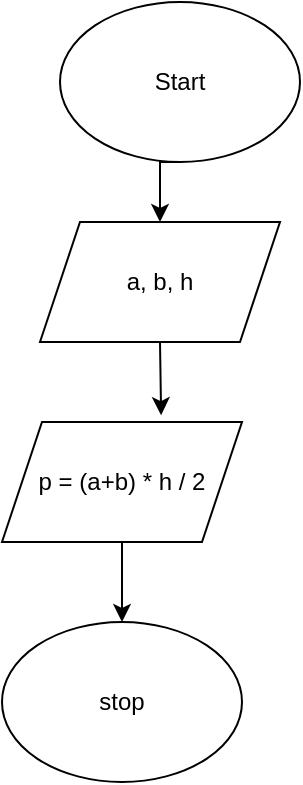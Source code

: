 <mxfile version="15.7.3" type="github" pages="22">
  <diagram id="_cm_lgVSsRtFVPVhrfDk" name="Page-1">
    <mxGraphModel dx="1038" dy="489" grid="1" gridSize="10" guides="1" tooltips="1" connect="1" arrows="1" fold="1" page="1" pageScale="1" pageWidth="827" pageHeight="1169" math="0" shadow="0">
      <root>
        <mxCell id="0" />
        <mxCell id="1" parent="0" />
        <mxCell id="MxGbCfcey2PrNtrj3JZ1-5" style="edgeStyle=orthogonalEdgeStyle;rounded=0;orthogonalLoop=1;jettySize=auto;html=1;exitX=0.5;exitY=1;exitDx=0;exitDy=0;entryX=0.5;entryY=0;entryDx=0;entryDy=0;" edge="1" parent="1" source="MxGbCfcey2PrNtrj3JZ1-1" target="MxGbCfcey2PrNtrj3JZ1-2">
          <mxGeometry relative="1" as="geometry" />
        </mxCell>
        <mxCell id="MxGbCfcey2PrNtrj3JZ1-1" value="Start" style="ellipse;whiteSpace=wrap;html=1;" vertex="1" parent="1">
          <mxGeometry x="110" y="40" width="120" height="80" as="geometry" />
        </mxCell>
        <mxCell id="MxGbCfcey2PrNtrj3JZ1-9" style="edgeStyle=orthogonalEdgeStyle;rounded=0;orthogonalLoop=1;jettySize=auto;html=1;exitX=0.5;exitY=1;exitDx=0;exitDy=0;entryX=0.663;entryY=-0.057;entryDx=0;entryDy=0;entryPerimeter=0;" edge="1" parent="1" source="MxGbCfcey2PrNtrj3JZ1-2" target="MxGbCfcey2PrNtrj3JZ1-6">
          <mxGeometry relative="1" as="geometry" />
        </mxCell>
        <mxCell id="MxGbCfcey2PrNtrj3JZ1-2" value="a, b, h" style="shape=parallelogram;perimeter=parallelogramPerimeter;whiteSpace=wrap;html=1;fixedSize=1;" vertex="1" parent="1">
          <mxGeometry x="100" y="150" width="120" height="60" as="geometry" />
        </mxCell>
        <mxCell id="MxGbCfcey2PrNtrj3JZ1-12" style="edgeStyle=orthogonalEdgeStyle;rounded=0;orthogonalLoop=1;jettySize=auto;html=1;exitX=0.5;exitY=1;exitDx=0;exitDy=0;entryX=0.5;entryY=0;entryDx=0;entryDy=0;" edge="1" parent="1" source="MxGbCfcey2PrNtrj3JZ1-6" target="MxGbCfcey2PrNtrj3JZ1-10">
          <mxGeometry relative="1" as="geometry" />
        </mxCell>
        <mxCell id="MxGbCfcey2PrNtrj3JZ1-6" value="p = (a+b) * h / 2" style="shape=parallelogram;perimeter=parallelogramPerimeter;whiteSpace=wrap;html=1;fixedSize=1;" vertex="1" parent="1">
          <mxGeometry x="81" y="250" width="120" height="60" as="geometry" />
        </mxCell>
        <mxCell id="MxGbCfcey2PrNtrj3JZ1-10" value="stop" style="ellipse;whiteSpace=wrap;html=1;" vertex="1" parent="1">
          <mxGeometry x="81" y="350" width="120" height="80" as="geometry" />
        </mxCell>
      </root>
    </mxGraphModel>
  </diagram>
  <diagram id="yuxsN0d5e9d1JAAK7Zug" name="Page-2">
    <mxGraphModel dx="1865" dy="547" grid="1" gridSize="10" guides="1" tooltips="1" connect="1" arrows="1" fold="1" page="1" pageScale="1" pageWidth="827" pageHeight="1169" math="0" shadow="0">
      <root>
        <mxCell id="GNq7d3uFwGd0wyirqzPJ-0" />
        <mxCell id="GNq7d3uFwGd0wyirqzPJ-1" parent="GNq7d3uFwGd0wyirqzPJ-0" />
        <mxCell id="GNq7d3uFwGd0wyirqzPJ-5" style="edgeStyle=orthogonalEdgeStyle;rounded=0;orthogonalLoop=1;jettySize=auto;html=1;exitX=0.5;exitY=1;exitDx=0;exitDy=0;entryX=0.5;entryY=0;entryDx=0;entryDy=0;" edge="1" parent="GNq7d3uFwGd0wyirqzPJ-1" source="GNq7d3uFwGd0wyirqzPJ-2" target="GNq7d3uFwGd0wyirqzPJ-3">
          <mxGeometry relative="1" as="geometry" />
        </mxCell>
        <mxCell id="GNq7d3uFwGd0wyirqzPJ-2" value="start" style="ellipse;whiteSpace=wrap;html=1;" vertex="1" parent="GNq7d3uFwGd0wyirqzPJ-1">
          <mxGeometry x="200" y="10" width="120" height="80" as="geometry" />
        </mxCell>
        <mxCell id="GNq7d3uFwGd0wyirqzPJ-16" style="edgeStyle=orthogonalEdgeStyle;rounded=0;orthogonalLoop=1;jettySize=auto;html=1;exitX=0.5;exitY=1;exitDx=0;exitDy=0;entryX=0.625;entryY=0;entryDx=0;entryDy=0;" edge="1" parent="GNq7d3uFwGd0wyirqzPJ-1" source="GNq7d3uFwGd0wyirqzPJ-3">
          <mxGeometry relative="1" as="geometry">
            <mxPoint x="265" y="200" as="targetPoint" />
          </mxGeometry>
        </mxCell>
        <mxCell id="GNq7d3uFwGd0wyirqzPJ-3" value="a, b, c" style="shape=parallelogram;perimeter=parallelogramPerimeter;whiteSpace=wrap;html=1;fixedSize=1;" vertex="1" parent="GNq7d3uFwGd0wyirqzPJ-1">
          <mxGeometry x="200" y="110" width="120" height="60" as="geometry" />
        </mxCell>
        <mxCell id="GNq7d3uFwGd0wyirqzPJ-8" value="Nie" style="edgeStyle=orthogonalEdgeStyle;rounded=0;orthogonalLoop=1;jettySize=auto;html=1;exitX=1;exitY=0.5;exitDx=0;exitDy=0;" edge="1" parent="GNq7d3uFwGd0wyirqzPJ-1">
          <mxGeometry relative="1" as="geometry">
            <mxPoint x="410" y="240" as="targetPoint" />
            <mxPoint x="310" y="240" as="sourcePoint" />
          </mxGeometry>
        </mxCell>
        <mxCell id="GNq7d3uFwGd0wyirqzPJ-18" style="edgeStyle=orthogonalEdgeStyle;rounded=0;orthogonalLoop=1;jettySize=auto;html=1;exitX=0;exitY=0.5;exitDx=0;exitDy=0;" edge="1" parent="GNq7d3uFwGd0wyirqzPJ-1" source="GNq7d3uFwGd0wyirqzPJ-28" target="GNq7d3uFwGd0wyirqzPJ-27">
          <mxGeometry relative="1" as="geometry">
            <mxPoint x="150" y="300" as="targetPoint" />
            <mxPoint x="190" y="240" as="sourcePoint" />
          </mxGeometry>
        </mxCell>
        <mxCell id="4zw8E7PTkqQE685-Hfc0-0" value="Tak" style="edgeLabel;html=1;align=center;verticalAlign=middle;resizable=0;points=[];" vertex="1" connectable="0" parent="GNq7d3uFwGd0wyirqzPJ-18">
          <mxGeometry x="-0.349" y="-1" relative="1" as="geometry">
            <mxPoint as="offset" />
          </mxGeometry>
        </mxCell>
        <mxCell id="GNq7d3uFwGd0wyirqzPJ-10" style="edgeStyle=orthogonalEdgeStyle;rounded=0;orthogonalLoop=1;jettySize=auto;html=1;exitX=1;exitY=0.5;exitDx=0;exitDy=0;" edge="1" parent="GNq7d3uFwGd0wyirqzPJ-1" source="GNq7d3uFwGd0wyirqzPJ-9" target="GNq7d3uFwGd0wyirqzPJ-11">
          <mxGeometry relative="1" as="geometry">
            <mxPoint x="590" y="240" as="targetPoint" />
          </mxGeometry>
        </mxCell>
        <mxCell id="GNq7d3uFwGd0wyirqzPJ-9" value="Nie jest&amp;nbsp;&lt;span style=&quot;font-size: medium ; font-family: &amp;#34;times new roman&amp;#34; , serif&quot;&gt;trójkątem&lt;/span&gt;" style="shape=parallelogram;perimeter=parallelogramPerimeter;whiteSpace=wrap;html=1;fixedSize=1;" vertex="1" parent="GNq7d3uFwGd0wyirqzPJ-1">
          <mxGeometry x="400" y="210" width="120" height="60" as="geometry" />
        </mxCell>
        <mxCell id="GNq7d3uFwGd0wyirqzPJ-11" value="stop" style="ellipse;whiteSpace=wrap;html=1;" vertex="1" parent="GNq7d3uFwGd0wyirqzPJ-1">
          <mxGeometry x="707" y="190" width="120" height="80" as="geometry" />
        </mxCell>
        <mxCell id="GNq7d3uFwGd0wyirqzPJ-26" style="edgeStyle=orthogonalEdgeStyle;rounded=0;orthogonalLoop=1;jettySize=auto;html=1;exitX=0.5;exitY=1;exitDx=0;exitDy=0;" edge="1" parent="GNq7d3uFwGd0wyirqzPJ-1" source="GNq7d3uFwGd0wyirqzPJ-20" target="GNq7d3uFwGd0wyirqzPJ-23">
          <mxGeometry relative="1" as="geometry" />
        </mxCell>
        <mxCell id="GNq7d3uFwGd0wyirqzPJ-20" value="print (P, S)" style="shape=parallelogram;perimeter=parallelogramPerimeter;whiteSpace=wrap;html=1;fixedSize=1;" vertex="1" parent="GNq7d3uFwGd0wyirqzPJ-1">
          <mxGeometry x="10" y="360" width="120" height="60" as="geometry" />
        </mxCell>
        <mxCell id="GNq7d3uFwGd0wyirqzPJ-23" value="stop" style="ellipse;whiteSpace=wrap;html=1;" vertex="1" parent="GNq7d3uFwGd0wyirqzPJ-1">
          <mxGeometry x="20" y="470" width="120" height="80" as="geometry" />
        </mxCell>
        <mxCell id="GNq7d3uFwGd0wyirqzPJ-32" style="edgeStyle=orthogonalEdgeStyle;rounded=0;orthogonalLoop=1;jettySize=auto;html=1;exitX=0.5;exitY=1;exitDx=0;exitDy=0;" edge="1" parent="GNq7d3uFwGd0wyirqzPJ-1" source="GNq7d3uFwGd0wyirqzPJ-27" target="GNq7d3uFwGd0wyirqzPJ-20">
          <mxGeometry relative="1" as="geometry" />
        </mxCell>
        <mxCell id="GNq7d3uFwGd0wyirqzPJ-27" value="&#xa;&#xa;&lt;span style=&quot;color: rgb(0, 0, 0); font-family: helvetica; font-size: 12px; font-style: normal; font-weight: 400; letter-spacing: normal; text-align: center; text-indent: 0px; text-transform: none; word-spacing: 0px; background-color: rgb(248, 249, 250); display: inline; float: none;&quot;&gt;P = a+ b + c&lt;/span&gt;&lt;br style=&quot;color: rgb(0, 0, 0); font-family: helvetica; font-size: 12px; font-style: normal; font-weight: 400; letter-spacing: normal; text-align: center; text-indent: 0px; text-transform: none; word-spacing: 0px; background-color: rgb(248, 249, 250);&quot;&gt;&lt;span style=&quot;color: rgb(0, 0, 0); font-family: helvetica; font-size: 12px; font-style: normal; font-weight: 400; letter-spacing: normal; text-align: center; text-indent: 0px; text-transform: none; word-spacing: 0px; background-color: rgb(248, 249, 250); display: inline; float: none;&quot;&gt;&amp;nbsp;p= P /2&lt;/span&gt;&lt;br style=&quot;color: rgb(0, 0, 0); font-family: helvetica; font-size: 12px; font-style: normal; font-weight: 400; letter-spacing: normal; text-align: center; text-indent: 0px; text-transform: none; word-spacing: 0px; background-color: rgb(248, 249, 250);&quot;&gt;&lt;span style=&quot;color: rgb(0, 0, 0); font-family: helvetica; font-size: 12px; font-style: normal; font-weight: 400; letter-spacing: normal; text-align: center; text-indent: 0px; text-transform: none; word-spacing: 0px; background-color: rgb(248, 249, 250); display: inline; float: none;&quot;&gt;S = (p (p-a)(p-b)(p-c))&lt;/span&gt;&lt;sup style=&quot;color: rgb(0, 0, 0); font-family: helvetica; font-style: normal; font-weight: 400; letter-spacing: normal; text-align: center; text-indent: 0px; text-transform: none; word-spacing: 0px; background-color: rgb(248, 249, 250);&quot;&gt;1/2&lt;/sup&gt;&#xa;&#xa;" style="rounded=0;whiteSpace=wrap;html=1;" vertex="1" parent="GNq7d3uFwGd0wyirqzPJ-1">
          <mxGeometry x="-10" y="240" width="160" height="60" as="geometry" />
        </mxCell>
        <mxCell id="GNq7d3uFwGd0wyirqzPJ-28" value="&#xa;&#xa;&lt;span style=&quot;color: rgb(0, 0, 0); font-family: helvetica; font-size: 12px; font-style: normal; font-weight: 400; letter-spacing: normal; text-align: center; text-indent: 0px; text-transform: none; word-spacing: 0px; background-color: rgb(248, 249, 250); display: inline; float: none;&quot;&gt;c &amp;lt; a+ b i&lt;/span&gt;&lt;br style=&quot;color: rgb(0, 0, 0); font-family: helvetica; font-size: 12px; font-style: normal; font-weight: 400; letter-spacing: normal; text-align: center; text-indent: 0px; text-transform: none; word-spacing: 0px; background-color: rgb(248, 249, 250);&quot;&gt;&lt;span style=&quot;color: rgb(0, 0, 0); font-family: helvetica; font-size: 12px; font-style: normal; font-weight: 400; letter-spacing: normal; text-align: center; text-indent: 0px; text-transform: none; word-spacing: 0px; background-color: rgb(248, 249, 250); display: inline; float: none;&quot;&gt;b &amp;lt; a+ c i&lt;/span&gt;&lt;br style=&quot;color: rgb(0, 0, 0); font-family: helvetica; font-size: 12px; font-style: normal; font-weight: 400; letter-spacing: normal; text-align: center; text-indent: 0px; text-transform: none; word-spacing: 0px; background-color: rgb(248, 249, 250);&quot;&gt;&lt;span style=&quot;color: rgb(0, 0, 0); font-family: helvetica; font-size: 12px; font-style: normal; font-weight: 400; letter-spacing: normal; text-align: center; text-indent: 0px; text-transform: none; word-spacing: 0px; background-color: rgb(248, 249, 250); display: inline; float: none;&quot;&gt;a &amp;lt; c+ b&lt;/span&gt;&#xa;&#xa;" style="rhombus;whiteSpace=wrap;html=1;" vertex="1" parent="GNq7d3uFwGd0wyirqzPJ-1">
          <mxGeometry x="230" y="200" width="80" height="80" as="geometry" />
        </mxCell>
      </root>
    </mxGraphModel>
  </diagram>
  <diagram id="p97b6MaDDS6ID-kpD1b2" name="Page-3">
    <mxGraphModel dx="1038" dy="547" grid="1" gridSize="10" guides="1" tooltips="1" connect="1" arrows="1" fold="1" page="1" pageScale="1" pageWidth="827" pageHeight="1169" math="0" shadow="0">
      <root>
        <mxCell id="tQvtoZZEjRWupkWfHDsZ-0" />
        <mxCell id="tQvtoZZEjRWupkWfHDsZ-1" parent="tQvtoZZEjRWupkWfHDsZ-0" />
        <mxCell id="tQvtoZZEjRWupkWfHDsZ-5" style="edgeStyle=orthogonalEdgeStyle;rounded=0;orthogonalLoop=1;jettySize=auto;html=1;exitX=0.5;exitY=1;exitDx=0;exitDy=0;entryX=0.5;entryY=0;entryDx=0;entryDy=0;" edge="1" parent="tQvtoZZEjRWupkWfHDsZ-1" source="tQvtoZZEjRWupkWfHDsZ-2" target="tQvtoZZEjRWupkWfHDsZ-3">
          <mxGeometry relative="1" as="geometry" />
        </mxCell>
        <mxCell id="tQvtoZZEjRWupkWfHDsZ-2" value="start" style="ellipse;whiteSpace=wrap;html=1;" vertex="1" parent="tQvtoZZEjRWupkWfHDsZ-1">
          <mxGeometry x="270" y="10" width="120" height="80" as="geometry" />
        </mxCell>
        <mxCell id="tQvtoZZEjRWupkWfHDsZ-22" style="edgeStyle=orthogonalEdgeStyle;rounded=0;orthogonalLoop=1;jettySize=auto;html=1;exitX=0.5;exitY=1;exitDx=0;exitDy=0;entryX=0.5;entryY=0;entryDx=0;entryDy=0;" edge="1" parent="tQvtoZZEjRWupkWfHDsZ-1" source="tQvtoZZEjRWupkWfHDsZ-3" target="tQvtoZZEjRWupkWfHDsZ-20">
          <mxGeometry relative="1" as="geometry" />
        </mxCell>
        <mxCell id="tQvtoZZEjRWupkWfHDsZ-3" value="Podaj a, b" style="shape=parallelogram;perimeter=parallelogramPerimeter;whiteSpace=wrap;html=1;fixedSize=1;" vertex="1" parent="tQvtoZZEjRWupkWfHDsZ-1">
          <mxGeometry x="270" y="120" width="120" height="60" as="geometry" />
        </mxCell>
        <mxCell id="tQvtoZZEjRWupkWfHDsZ-15" value="Nie" style="edgeStyle=orthogonalEdgeStyle;rounded=0;orthogonalLoop=1;jettySize=auto;html=1;exitX=1;exitY=0.5;exitDx=0;exitDy=0;entryX=0.695;entryY=-0.003;entryDx=0;entryDy=0;entryPerimeter=0;" edge="1" parent="tQvtoZZEjRWupkWfHDsZ-1" source="tQvtoZZEjRWupkWfHDsZ-6" target="tQvtoZZEjRWupkWfHDsZ-12">
          <mxGeometry relative="1" as="geometry" />
        </mxCell>
        <mxCell id="tQvtoZZEjRWupkWfHDsZ-16" value="Tak" style="edgeStyle=orthogonalEdgeStyle;rounded=0;orthogonalLoop=1;jettySize=auto;html=1;exitX=0;exitY=0.5;exitDx=0;exitDy=0;" edge="1" parent="tQvtoZZEjRWupkWfHDsZ-1" source="tQvtoZZEjRWupkWfHDsZ-6" target="tQvtoZZEjRWupkWfHDsZ-10">
          <mxGeometry relative="1" as="geometry" />
        </mxCell>
        <mxCell id="tQvtoZZEjRWupkWfHDsZ-6" value="a == b&amp;nbsp;" style="rhombus;whiteSpace=wrap;html=1;" vertex="1" parent="tQvtoZZEjRWupkWfHDsZ-1">
          <mxGeometry x="289" y="340" width="80" height="80" as="geometry" />
        </mxCell>
        <mxCell id="tQvtoZZEjRWupkWfHDsZ-17" style="edgeStyle=orthogonalEdgeStyle;rounded=0;orthogonalLoop=1;jettySize=auto;html=1;" edge="1" parent="tQvtoZZEjRWupkWfHDsZ-1" source="tQvtoZZEjRWupkWfHDsZ-10" target="tQvtoZZEjRWupkWfHDsZ-13">
          <mxGeometry relative="1" as="geometry" />
        </mxCell>
        <mxCell id="tQvtoZZEjRWupkWfHDsZ-10" value="Pisz Takie samie" style="shape=parallelogram;perimeter=parallelogramPerimeter;whiteSpace=wrap;html=1;fixedSize=1;" vertex="1" parent="tQvtoZZEjRWupkWfHDsZ-1">
          <mxGeometry x="120" y="429" width="120" height="60" as="geometry" />
        </mxCell>
        <mxCell id="tQvtoZZEjRWupkWfHDsZ-19" style="edgeStyle=orthogonalEdgeStyle;rounded=0;orthogonalLoop=1;jettySize=auto;html=1;exitX=0.5;exitY=1;exitDx=0;exitDy=0;" edge="1" parent="tQvtoZZEjRWupkWfHDsZ-1" source="tQvtoZZEjRWupkWfHDsZ-12">
          <mxGeometry relative="1" as="geometry">
            <mxPoint x="330" y="460" as="targetPoint" />
          </mxGeometry>
        </mxCell>
        <mxCell id="tQvtoZZEjRWupkWfHDsZ-12" value="Pisz nie takie samie" style="shape=parallelogram;perimeter=parallelogramPerimeter;whiteSpace=wrap;html=1;fixedSize=1;" vertex="1" parent="tQvtoZZEjRWupkWfHDsZ-1">
          <mxGeometry x="460" y="409" width="160" height="60" as="geometry" />
        </mxCell>
        <mxCell id="tQvtoZZEjRWupkWfHDsZ-13" value="stop" style="ellipse;whiteSpace=wrap;html=1;" vertex="1" parent="tQvtoZZEjRWupkWfHDsZ-1">
          <mxGeometry x="270" y="519" width="120" height="80" as="geometry" />
        </mxCell>
        <mxCell id="tQvtoZZEjRWupkWfHDsZ-24" value="Tak" style="edgeStyle=orthogonalEdgeStyle;rounded=0;orthogonalLoop=1;jettySize=auto;html=1;exitX=0.5;exitY=1;exitDx=0;exitDy=0;entryX=0.5;entryY=0;entryDx=0;entryDy=0;" edge="1" parent="tQvtoZZEjRWupkWfHDsZ-1" source="tQvtoZZEjRWupkWfHDsZ-20" target="tQvtoZZEjRWupkWfHDsZ-6">
          <mxGeometry relative="1" as="geometry" />
        </mxCell>
        <mxCell id="tQvtoZZEjRWupkWfHDsZ-26" value="Nie" style="edgeStyle=orthogonalEdgeStyle;rounded=0;orthogonalLoop=1;jettySize=auto;html=1;exitX=1;exitY=0.5;exitDx=0;exitDy=0;" edge="1" parent="tQvtoZZEjRWupkWfHDsZ-1" source="tQvtoZZEjRWupkWfHDsZ-20">
          <mxGeometry relative="1" as="geometry">
            <mxPoint x="330" y="100" as="targetPoint" />
            <Array as="points">
              <mxPoint x="500" y="260" />
              <mxPoint x="500" y="100" />
            </Array>
          </mxGeometry>
        </mxCell>
        <mxCell id="tQvtoZZEjRWupkWfHDsZ-20" value="a, b&amp;nbsp; - liczby?" style="rhombus;whiteSpace=wrap;html=1;" vertex="1" parent="tQvtoZZEjRWupkWfHDsZ-1">
          <mxGeometry x="290" y="220" width="80" height="80" as="geometry" />
        </mxCell>
      </root>
    </mxGraphModel>
  </diagram>
  <diagram id="3SZrho4yPnAPJdvDB91B" name="Page-4">
    <mxGraphModel dx="1038" dy="547" grid="1" gridSize="10" guides="1" tooltips="1" connect="1" arrows="1" fold="1" page="1" pageScale="1" pageWidth="827" pageHeight="1169" math="0" shadow="0">
      <root>
        <mxCell id="-7WjQ_3FnaWLYDfoz8YS-0" />
        <mxCell id="-7WjQ_3FnaWLYDfoz8YS-1" parent="-7WjQ_3FnaWLYDfoz8YS-0" />
        <mxCell id="-7WjQ_3FnaWLYDfoz8YS-2" style="edgeStyle=orthogonalEdgeStyle;rounded=0;orthogonalLoop=1;jettySize=auto;html=1;exitX=0.5;exitY=1;exitDx=0;exitDy=0;entryX=0.5;entryY=0;entryDx=0;entryDy=0;" edge="1" parent="-7WjQ_3FnaWLYDfoz8YS-1" source="-7WjQ_3FnaWLYDfoz8YS-3" target="-7WjQ_3FnaWLYDfoz8YS-5">
          <mxGeometry relative="1" as="geometry" />
        </mxCell>
        <mxCell id="-7WjQ_3FnaWLYDfoz8YS-3" value="start" style="ellipse;whiteSpace=wrap;html=1;" vertex="1" parent="-7WjQ_3FnaWLYDfoz8YS-1">
          <mxGeometry x="270" y="10" width="120" height="80" as="geometry" />
        </mxCell>
        <mxCell id="-7WjQ_3FnaWLYDfoz8YS-4" style="edgeStyle=orthogonalEdgeStyle;rounded=0;orthogonalLoop=1;jettySize=auto;html=1;exitX=0.5;exitY=1;exitDx=0;exitDy=0;entryX=0.5;entryY=0;entryDx=0;entryDy=0;" edge="1" parent="-7WjQ_3FnaWLYDfoz8YS-1" source="-7WjQ_3FnaWLYDfoz8YS-5" target="-7WjQ_3FnaWLYDfoz8YS-7">
          <mxGeometry relative="1" as="geometry" />
        </mxCell>
        <mxCell id="-7WjQ_3FnaWLYDfoz8YS-5" value="Podaj a" style="shape=parallelogram;perimeter=parallelogramPerimeter;whiteSpace=wrap;html=1;fixedSize=1;" vertex="1" parent="-7WjQ_3FnaWLYDfoz8YS-1">
          <mxGeometry x="270" y="120" width="120" height="60" as="geometry" />
        </mxCell>
        <mxCell id="-7WjQ_3FnaWLYDfoz8YS-6" value="Nie" style="edgeStyle=orthogonalEdgeStyle;rounded=0;orthogonalLoop=1;jettySize=auto;html=1;exitX=1;exitY=0.5;exitDx=0;exitDy=0;" edge="1" parent="-7WjQ_3FnaWLYDfoz8YS-1" source="-7WjQ_3FnaWLYDfoz8YS-7">
          <mxGeometry relative="1" as="geometry">
            <Array as="points">
              <mxPoint x="500" y="260" />
              <mxPoint x="500" y="100" />
            </Array>
            <mxPoint x="330" y="100" as="targetPoint" />
          </mxGeometry>
        </mxCell>
        <mxCell id="-7WjQ_3FnaWLYDfoz8YS-10" style="edgeStyle=orthogonalEdgeStyle;rounded=0;orthogonalLoop=1;jettySize=auto;html=1;exitX=0.5;exitY=1;exitDx=0;exitDy=0;entryX=0.5;entryY=0;entryDx=0;entryDy=0;" edge="1" parent="-7WjQ_3FnaWLYDfoz8YS-1" source="-7WjQ_3FnaWLYDfoz8YS-7">
          <mxGeometry relative="1" as="geometry">
            <mxPoint x="330" y="330" as="targetPoint" />
          </mxGeometry>
        </mxCell>
        <mxCell id="-7WjQ_3FnaWLYDfoz8YS-7" value="a to liczba" style="rhombus;whiteSpace=wrap;html=1;" vertex="1" parent="-7WjQ_3FnaWLYDfoz8YS-1">
          <mxGeometry x="290" y="220" width="80" height="80" as="geometry" />
        </mxCell>
        <mxCell id="-7WjQ_3FnaWLYDfoz8YS-14" value="Tak" style="edgeStyle=orthogonalEdgeStyle;rounded=0;orthogonalLoop=1;jettySize=auto;html=1;exitX=1;exitY=0.5;exitDx=0;exitDy=0;entryX=0;entryY=0.5;entryDx=0;entryDy=0;" edge="1" parent="-7WjQ_3FnaWLYDfoz8YS-1" source="-7WjQ_3FnaWLYDfoz8YS-11" target="-7WjQ_3FnaWLYDfoz8YS-13">
          <mxGeometry relative="1" as="geometry" />
        </mxCell>
        <mxCell id="-7WjQ_3FnaWLYDfoz8YS-18" value="Nie" style="edgeStyle=orthogonalEdgeStyle;rounded=0;orthogonalLoop=1;jettySize=auto;html=1;entryX=0.5;entryY=0;entryDx=0;entryDy=0;" edge="1" parent="-7WjQ_3FnaWLYDfoz8YS-1" source="-7WjQ_3FnaWLYDfoz8YS-11" target="-7WjQ_3FnaWLYDfoz8YS-16">
          <mxGeometry relative="1" as="geometry">
            <Array as="points">
              <mxPoint x="140" y="370" />
            </Array>
          </mxGeometry>
        </mxCell>
        <mxCell id="-7WjQ_3FnaWLYDfoz8YS-11" value="a == 0" style="rhombus;whiteSpace=wrap;html=1;" vertex="1" parent="-7WjQ_3FnaWLYDfoz8YS-1">
          <mxGeometry x="290" y="330" width="80" height="80" as="geometry" />
        </mxCell>
        <mxCell id="-7WjQ_3FnaWLYDfoz8YS-12" value="stop" style="ellipse;whiteSpace=wrap;html=1;" vertex="1" parent="-7WjQ_3FnaWLYDfoz8YS-1">
          <mxGeometry x="590" y="330" width="120" height="80" as="geometry" />
        </mxCell>
        <mxCell id="-7WjQ_3FnaWLYDfoz8YS-15" style="edgeStyle=orthogonalEdgeStyle;rounded=0;orthogonalLoop=1;jettySize=auto;html=1;exitX=1;exitY=0.5;exitDx=0;exitDy=0;" edge="1" parent="-7WjQ_3FnaWLYDfoz8YS-1" source="-7WjQ_3FnaWLYDfoz8YS-13" target="-7WjQ_3FnaWLYDfoz8YS-12">
          <mxGeometry relative="1" as="geometry" />
        </mxCell>
        <mxCell id="-7WjQ_3FnaWLYDfoz8YS-13" value="Nie można obliczyć odwrotną" style="shape=parallelogram;perimeter=parallelogramPerimeter;whiteSpace=wrap;html=1;fixedSize=1;" vertex="1" parent="-7WjQ_3FnaWLYDfoz8YS-1">
          <mxGeometry x="414" y="340" width="156" height="60" as="geometry" />
        </mxCell>
        <mxCell id="-7WjQ_3FnaWLYDfoz8YS-26" style="edgeStyle=orthogonalEdgeStyle;rounded=0;orthogonalLoop=1;jettySize=auto;html=1;exitX=0.5;exitY=1;exitDx=0;exitDy=0;" edge="1" parent="-7WjQ_3FnaWLYDfoz8YS-1" source="-7WjQ_3FnaWLYDfoz8YS-16" target="-7WjQ_3FnaWLYDfoz8YS-19">
          <mxGeometry relative="1" as="geometry" />
        </mxCell>
        <mxCell id="-7WjQ_3FnaWLYDfoz8YS-16" value="Odwrotna = 1 / a&lt;br&gt;Przeciwna = -a" style="rounded=0;whiteSpace=wrap;html=1;" vertex="1" parent="-7WjQ_3FnaWLYDfoz8YS-1">
          <mxGeometry x="80" y="410" width="120" height="60" as="geometry" />
        </mxCell>
        <mxCell id="-7WjQ_3FnaWLYDfoz8YS-24" style="edgeStyle=orthogonalEdgeStyle;rounded=0;orthogonalLoop=1;jettySize=auto;html=1;exitX=0.5;exitY=1;exitDx=0;exitDy=0;entryX=0.5;entryY=0;entryDx=0;entryDy=0;" edge="1" parent="-7WjQ_3FnaWLYDfoz8YS-1" source="-7WjQ_3FnaWLYDfoz8YS-19" target="-7WjQ_3FnaWLYDfoz8YS-20">
          <mxGeometry relative="1" as="geometry" />
        </mxCell>
        <mxCell id="-7WjQ_3FnaWLYDfoz8YS-19" value="Print Odwrotna, Przeciwna" style="shape=parallelogram;perimeter=parallelogramPerimeter;whiteSpace=wrap;html=1;fixedSize=1;" vertex="1" parent="-7WjQ_3FnaWLYDfoz8YS-1">
          <mxGeometry x="80" y="510" width="120" height="60" as="geometry" />
        </mxCell>
        <mxCell id="-7WjQ_3FnaWLYDfoz8YS-20" value="stop" style="ellipse;whiteSpace=wrap;html=1;" vertex="1" parent="-7WjQ_3FnaWLYDfoz8YS-1">
          <mxGeometry x="80" y="600" width="120" height="80" as="geometry" />
        </mxCell>
      </root>
    </mxGraphModel>
  </diagram>
  <diagram id="VxmyfrZrqvC1gsshukEL" name="Page-5">
    <mxGraphModel dx="1038" dy="547" grid="1" gridSize="10" guides="1" tooltips="1" connect="1" arrows="1" fold="1" page="1" pageScale="1" pageWidth="827" pageHeight="1169" math="0" shadow="0">
      <root>
        <mxCell id="jjglLWEIzpyNfqH2TZWH-0" />
        <mxCell id="jjglLWEIzpyNfqH2TZWH-1" parent="jjglLWEIzpyNfqH2TZWH-0" />
        <mxCell id="5cXiAQ7XDOsMEWMAZ73Z-1" style="edgeStyle=orthogonalEdgeStyle;rounded=0;orthogonalLoop=1;jettySize=auto;html=1;exitX=0.5;exitY=1;exitDx=0;exitDy=0;entryX=0.5;entryY=0;entryDx=0;entryDy=0;" edge="1" parent="jjglLWEIzpyNfqH2TZWH-1" source="jjglLWEIzpyNfqH2TZWH-2" target="jjglLWEIzpyNfqH2TZWH-3">
          <mxGeometry relative="1" as="geometry" />
        </mxCell>
        <mxCell id="jjglLWEIzpyNfqH2TZWH-2" value="start" style="ellipse;whiteSpace=wrap;html=1;" vertex="1" parent="jjglLWEIzpyNfqH2TZWH-1">
          <mxGeometry x="320" y="10" width="80" height="40" as="geometry" />
        </mxCell>
        <mxCell id="5cXiAQ7XDOsMEWMAZ73Z-10" style="edgeStyle=orthogonalEdgeStyle;rounded=0;orthogonalLoop=1;jettySize=auto;html=1;exitX=0.5;exitY=1;exitDx=0;exitDy=0;entryX=0.5;entryY=0;entryDx=0;entryDy=0;" edge="1" parent="jjglLWEIzpyNfqH2TZWH-1" source="jjglLWEIzpyNfqH2TZWH-3" target="5cXiAQ7XDOsMEWMAZ73Z-6">
          <mxGeometry relative="1" as="geometry" />
        </mxCell>
        <mxCell id="jjglLWEIzpyNfqH2TZWH-3" value="Podaj a, b&amp;nbsp;" style="shape=parallelogram;perimeter=parallelogramPerimeter;whiteSpace=wrap;html=1;fixedSize=1;" vertex="1" parent="jjglLWEIzpyNfqH2TZWH-1">
          <mxGeometry x="300" y="80" width="120" height="60" as="geometry" />
        </mxCell>
        <mxCell id="5cXiAQ7XDOsMEWMAZ73Z-13" value="Tak" style="edgeStyle=orthogonalEdgeStyle;rounded=0;orthogonalLoop=1;jettySize=auto;html=1;exitX=1;exitY=0.5;exitDx=0;exitDy=0;entryX=0;entryY=0.5;entryDx=0;entryDy=0;" edge="1" parent="jjglLWEIzpyNfqH2TZWH-1" source="jjglLWEIzpyNfqH2TZWH-4" target="5cXiAQ7XDOsMEWMAZ73Z-4">
          <mxGeometry relative="1" as="geometry" />
        </mxCell>
        <mxCell id="5cXiAQ7XDOsMEWMAZ73Z-15" value="Nie" style="edgeStyle=orthogonalEdgeStyle;rounded=0;orthogonalLoop=1;jettySize=auto;html=1;exitX=0.5;exitY=1;exitDx=0;exitDy=0;entryX=0.5;entryY=0;entryDx=0;entryDy=0;" edge="1" parent="jjglLWEIzpyNfqH2TZWH-1" source="jjglLWEIzpyNfqH2TZWH-4" target="5cXiAQ7XDOsMEWMAZ73Z-3">
          <mxGeometry relative="1" as="geometry" />
        </mxCell>
        <mxCell id="jjglLWEIzpyNfqH2TZWH-4" value="a &amp;gt; b" style="rhombus;whiteSpace=wrap;html=1;" vertex="1" parent="jjglLWEIzpyNfqH2TZWH-1">
          <mxGeometry x="310" y="280" width="80" height="80" as="geometry" />
        </mxCell>
        <mxCell id="5cXiAQ7XDOsMEWMAZ73Z-20" value="Tak" style="edgeStyle=orthogonalEdgeStyle;rounded=0;orthogonalLoop=1;jettySize=auto;html=1;exitX=1;exitY=0.5;exitDx=0;exitDy=0;" edge="1" parent="jjglLWEIzpyNfqH2TZWH-1" source="5cXiAQ7XDOsMEWMAZ73Z-3" target="5cXiAQ7XDOsMEWMAZ73Z-17">
          <mxGeometry relative="1" as="geometry" />
        </mxCell>
        <mxCell id="5cXiAQ7XDOsMEWMAZ73Z-28" style="edgeStyle=orthogonalEdgeStyle;rounded=0;orthogonalLoop=1;jettySize=auto;html=1;exitX=0.5;exitY=1;exitDx=0;exitDy=0;entryX=0.43;entryY=-0.023;entryDx=0;entryDy=0;entryPerimeter=0;" edge="1" parent="jjglLWEIzpyNfqH2TZWH-1" source="5cXiAQ7XDOsMEWMAZ73Z-3" target="5cXiAQ7XDOsMEWMAZ73Z-25">
          <mxGeometry relative="1" as="geometry" />
        </mxCell>
        <mxCell id="5cXiAQ7XDOsMEWMAZ73Z-3" value="a == b" style="rhombus;whiteSpace=wrap;html=1;" vertex="1" parent="jjglLWEIzpyNfqH2TZWH-1">
          <mxGeometry x="310" y="400" width="80" height="80" as="geometry" />
        </mxCell>
        <mxCell id="5cXiAQ7XDOsMEWMAZ73Z-14" style="edgeStyle=orthogonalEdgeStyle;rounded=0;orthogonalLoop=1;jettySize=auto;html=1;exitX=1;exitY=0.5;exitDx=0;exitDy=0;entryX=0;entryY=0.5;entryDx=0;entryDy=0;" edge="1" parent="jjglLWEIzpyNfqH2TZWH-1" source="5cXiAQ7XDOsMEWMAZ73Z-4" target="5cXiAQ7XDOsMEWMAZ73Z-18">
          <mxGeometry relative="1" as="geometry">
            <mxPoint x="580" y="320" as="targetPoint" />
            <Array as="points">
              <mxPoint x="590" y="320" />
              <mxPoint x="590" y="440" />
            </Array>
          </mxGeometry>
        </mxCell>
        <mxCell id="5cXiAQ7XDOsMEWMAZ73Z-4" value="a wieksza od b" style="shape=parallelogram;perimeter=parallelogramPerimeter;whiteSpace=wrap;html=1;fixedSize=1;" vertex="1" parent="jjglLWEIzpyNfqH2TZWH-1">
          <mxGeometry x="410" y="290" width="120" height="60" as="geometry" />
        </mxCell>
        <mxCell id="5cXiAQ7XDOsMEWMAZ73Z-6" value="a i b są liczbami" style="rhombus;whiteSpace=wrap;html=1;" vertex="1" parent="jjglLWEIzpyNfqH2TZWH-1">
          <mxGeometry x="310" y="180" width="80" height="80" as="geometry" />
        </mxCell>
        <mxCell id="5cXiAQ7XDOsMEWMAZ73Z-11" value="" style="endArrow=classic;html=1;rounded=0;exitX=0.5;exitY=1;exitDx=0;exitDy=0;entryX=0.5;entryY=0;entryDx=0;entryDy=0;" edge="1" parent="jjglLWEIzpyNfqH2TZWH-1" source="5cXiAQ7XDOsMEWMAZ73Z-6" target="jjglLWEIzpyNfqH2TZWH-4">
          <mxGeometry width="50" height="50" relative="1" as="geometry">
            <mxPoint x="280" y="300" as="sourcePoint" />
            <mxPoint x="330" y="250" as="targetPoint" />
          </mxGeometry>
        </mxCell>
        <mxCell id="5cXiAQ7XDOsMEWMAZ73Z-16" style="edgeStyle=orthogonalEdgeStyle;rounded=0;orthogonalLoop=1;jettySize=auto;html=1;exitX=1;exitY=0.5;exitDx=0;exitDy=0;entryX=0;entryY=0.5;entryDx=0;entryDy=0;" edge="1" parent="jjglLWEIzpyNfqH2TZWH-1" source="5cXiAQ7XDOsMEWMAZ73Z-17" target="5cXiAQ7XDOsMEWMAZ73Z-18">
          <mxGeometry relative="1" as="geometry" />
        </mxCell>
        <mxCell id="5cXiAQ7XDOsMEWMAZ73Z-17" value="a i b rowne" style="shape=parallelogram;perimeter=parallelogramPerimeter;whiteSpace=wrap;html=1;fixedSize=1;" vertex="1" parent="jjglLWEIzpyNfqH2TZWH-1">
          <mxGeometry x="450" y="410" width="120" height="60" as="geometry" />
        </mxCell>
        <mxCell id="5cXiAQ7XDOsMEWMAZ73Z-18" value="stop" style="ellipse;whiteSpace=wrap;html=1;" vertex="1" parent="jjglLWEIzpyNfqH2TZWH-1">
          <mxGeometry x="620" y="400" width="120" height="80" as="geometry" />
        </mxCell>
        <mxCell id="5cXiAQ7XDOsMEWMAZ73Z-24" style="edgeStyle=orthogonalEdgeStyle;rounded=0;orthogonalLoop=1;jettySize=auto;html=1;exitX=1;exitY=0.5;exitDx=0;exitDy=0;entryX=0;entryY=0.5;entryDx=0;entryDy=0;" edge="1" parent="jjglLWEIzpyNfqH2TZWH-1" source="5cXiAQ7XDOsMEWMAZ73Z-25" target="5cXiAQ7XDOsMEWMAZ73Z-18">
          <mxGeometry relative="1" as="geometry">
            <mxPoint x="590" y="440" as="targetPoint" />
            <Array as="points">
              <mxPoint x="590" y="550" />
              <mxPoint x="590" y="440" />
            </Array>
          </mxGeometry>
        </mxCell>
        <mxCell id="5cXiAQ7XDOsMEWMAZ73Z-25" value="b wieksza od a" style="shape=parallelogram;perimeter=parallelogramPerimeter;whiteSpace=wrap;html=1;fixedSize=1;" vertex="1" parent="jjglLWEIzpyNfqH2TZWH-1">
          <mxGeometry x="300" y="520" width="120" height="60" as="geometry" />
        </mxCell>
      </root>
    </mxGraphModel>
  </diagram>
  <diagram id="ii3m-RibkWc7oGHX2fJ5" name="Page-6">
    <mxGraphModel dx="1038" dy="547" grid="1" gridSize="10" guides="1" tooltips="1" connect="1" arrows="1" fold="1" page="1" pageScale="1" pageWidth="827" pageHeight="1169" math="0" shadow="0">
      <root>
        <mxCell id="zUQv9IQeq2qYXQw67oAY-0" />
        <mxCell id="zUQv9IQeq2qYXQw67oAY-1" parent="zUQv9IQeq2qYXQw67oAY-0" />
        <mxCell id="8OBFNJT4REqtGUKNAiti-0" style="edgeStyle=orthogonalEdgeStyle;rounded=0;orthogonalLoop=1;jettySize=auto;html=1;exitX=0.5;exitY=1;exitDx=0;exitDy=0;entryX=0.5;entryY=0;entryDx=0;entryDy=0;" edge="1" parent="zUQv9IQeq2qYXQw67oAY-1" source="8OBFNJT4REqtGUKNAiti-1" target="8OBFNJT4REqtGUKNAiti-3">
          <mxGeometry relative="1" as="geometry" />
        </mxCell>
        <mxCell id="8OBFNJT4REqtGUKNAiti-1" value="start" style="ellipse;whiteSpace=wrap;html=1;" vertex="1" parent="zUQv9IQeq2qYXQw67oAY-1">
          <mxGeometry x="270" y="10" width="120" height="80" as="geometry" />
        </mxCell>
        <mxCell id="8OBFNJT4REqtGUKNAiti-2" style="edgeStyle=orthogonalEdgeStyle;rounded=0;orthogonalLoop=1;jettySize=auto;html=1;exitX=0.5;exitY=1;exitDx=0;exitDy=0;entryX=0.5;entryY=0;entryDx=0;entryDy=0;" edge="1" parent="zUQv9IQeq2qYXQw67oAY-1" source="8OBFNJT4REqtGUKNAiti-3" target="8OBFNJT4REqtGUKNAiti-5">
          <mxGeometry relative="1" as="geometry" />
        </mxCell>
        <mxCell id="8OBFNJT4REqtGUKNAiti-3" value="Podaj a, b, c" style="shape=parallelogram;perimeter=parallelogramPerimeter;whiteSpace=wrap;html=1;fixedSize=1;" vertex="1" parent="zUQv9IQeq2qYXQw67oAY-1">
          <mxGeometry x="270" y="120" width="120" height="60" as="geometry" />
        </mxCell>
        <mxCell id="8OBFNJT4REqtGUKNAiti-4" value="Nie" style="edgeStyle=orthogonalEdgeStyle;rounded=0;orthogonalLoop=1;jettySize=auto;html=1;exitX=1;exitY=0.5;exitDx=0;exitDy=0;" edge="1" parent="zUQv9IQeq2qYXQw67oAY-1" source="8OBFNJT4REqtGUKNAiti-5">
          <mxGeometry relative="1" as="geometry">
            <Array as="points">
              <mxPoint x="500" y="260" />
              <mxPoint x="500" y="100" />
            </Array>
            <mxPoint x="330" y="100" as="targetPoint" />
          </mxGeometry>
        </mxCell>
        <mxCell id="8OBFNJT4REqtGUKNAiti-9" style="edgeStyle=orthogonalEdgeStyle;rounded=0;orthogonalLoop=1;jettySize=auto;html=1;exitX=0.5;exitY=1;exitDx=0;exitDy=0;entryX=0.5;entryY=0;entryDx=0;entryDy=0;" edge="1" parent="zUQv9IQeq2qYXQw67oAY-1" source="8OBFNJT4REqtGUKNAiti-5" target="8OBFNJT4REqtGUKNAiti-7">
          <mxGeometry relative="1" as="geometry" />
        </mxCell>
        <mxCell id="8OBFNJT4REqtGUKNAiti-5" value="a, b, c&amp;nbsp; są liczbami" style="rhombus;whiteSpace=wrap;html=1;" vertex="1" parent="zUQv9IQeq2qYXQw67oAY-1">
          <mxGeometry x="290" y="220" width="80" height="80" as="geometry" />
        </mxCell>
        <mxCell id="8OBFNJT4REqtGUKNAiti-10" style="edgeStyle=orthogonalEdgeStyle;rounded=0;orthogonalLoop=1;jettySize=auto;html=1;exitX=1;exitY=0.5;exitDx=0;exitDy=0;" edge="1" parent="zUQv9IQeq2qYXQw67oAY-1" source="8OBFNJT4REqtGUKNAiti-7" target="8OBFNJT4REqtGUKNAiti-11">
          <mxGeometry relative="1" as="geometry">
            <mxPoint x="450" y="380" as="targetPoint" />
          </mxGeometry>
        </mxCell>
        <mxCell id="8OBFNJT4REqtGUKNAiti-15" style="edgeStyle=orthogonalEdgeStyle;rounded=0;orthogonalLoop=1;jettySize=auto;html=1;exitX=0;exitY=0.5;exitDx=0;exitDy=0;" edge="1" parent="zUQv9IQeq2qYXQw67oAY-1" source="8OBFNJT4REqtGUKNAiti-7" target="8OBFNJT4REqtGUKNAiti-12">
          <mxGeometry relative="1" as="geometry" />
        </mxCell>
        <mxCell id="8OBFNJT4REqtGUKNAiti-7" value="a==b == c" style="rhombus;whiteSpace=wrap;html=1;" vertex="1" parent="zUQv9IQeq2qYXQw67oAY-1">
          <mxGeometry x="290" y="340" width="80" height="80" as="geometry" />
        </mxCell>
        <mxCell id="8OBFNJT4REqtGUKNAiti-19" style="edgeStyle=orthogonalEdgeStyle;rounded=0;orthogonalLoop=1;jettySize=auto;html=1;exitX=0.5;exitY=1;exitDx=0;exitDy=0;" edge="1" parent="zUQv9IQeq2qYXQw67oAY-1" source="8OBFNJT4REqtGUKNAiti-11">
          <mxGeometry relative="1" as="geometry">
            <mxPoint x="340" y="470" as="targetPoint" />
          </mxGeometry>
        </mxCell>
        <mxCell id="8OBFNJT4REqtGUKNAiti-11" value="Są takie samie" style="shape=parallelogram;perimeter=parallelogramPerimeter;whiteSpace=wrap;html=1;fixedSize=1;" vertex="1" parent="zUQv9IQeq2qYXQw67oAY-1">
          <mxGeometry x="390" y="350" width="120" height="60" as="geometry" />
        </mxCell>
        <mxCell id="8OBFNJT4REqtGUKNAiti-18" style="edgeStyle=orthogonalEdgeStyle;rounded=0;orthogonalLoop=1;jettySize=auto;html=1;exitX=0.5;exitY=1;exitDx=0;exitDy=0;entryX=0.58;entryY=-0.003;entryDx=0;entryDy=0;entryPerimeter=0;" edge="1" parent="zUQv9IQeq2qYXQw67oAY-1" source="8OBFNJT4REqtGUKNAiti-12" target="8OBFNJT4REqtGUKNAiti-16">
          <mxGeometry relative="1" as="geometry" />
        </mxCell>
        <mxCell id="8OBFNJT4REqtGUKNAiti-12" value="Są rozne" style="shape=parallelogram;perimeter=parallelogramPerimeter;whiteSpace=wrap;html=1;fixedSize=1;" vertex="1" parent="zUQv9IQeq2qYXQw67oAY-1">
          <mxGeometry x="120" y="350" width="120" height="60" as="geometry" />
        </mxCell>
        <mxCell id="8OBFNJT4REqtGUKNAiti-16" value="stop" style="ellipse;whiteSpace=wrap;html=1;" vertex="1" parent="zUQv9IQeq2qYXQw67oAY-1">
          <mxGeometry x="270" y="470" width="120" height="80" as="geometry" />
        </mxCell>
      </root>
    </mxGraphModel>
  </diagram>
  <diagram id="cUa4tt1SR4In92WNr9GE" name="Page-7">
    <mxGraphModel dx="788" dy="547" grid="1" gridSize="10" guides="1" tooltips="1" connect="1" arrows="1" fold="1" page="1" pageScale="1" pageWidth="827" pageHeight="1169" math="0" shadow="0">
      <root>
        <mxCell id="MxsD8B8MSKL6ITtzgvlH-0" />
        <mxCell id="MxsD8B8MSKL6ITtzgvlH-1" parent="MxsD8B8MSKL6ITtzgvlH-0" />
        <mxCell id="WcxvN7SskVgYVe3NK7Yd-0" style="edgeStyle=orthogonalEdgeStyle;rounded=0;orthogonalLoop=1;jettySize=auto;html=1;exitX=0.5;exitY=1;exitDx=0;exitDy=0;entryX=0.5;entryY=0;entryDx=0;entryDy=0;" edge="1" parent="MxsD8B8MSKL6ITtzgvlH-1" source="WcxvN7SskVgYVe3NK7Yd-1" target="WcxvN7SskVgYVe3NK7Yd-3">
          <mxGeometry relative="1" as="geometry" />
        </mxCell>
        <mxCell id="WcxvN7SskVgYVe3NK7Yd-1" value="start" style="ellipse;whiteSpace=wrap;html=1;" vertex="1" parent="MxsD8B8MSKL6ITtzgvlH-1">
          <mxGeometry x="270" y="10" width="120" height="80" as="geometry" />
        </mxCell>
        <mxCell id="WcxvN7SskVgYVe3NK7Yd-2" style="edgeStyle=orthogonalEdgeStyle;rounded=0;orthogonalLoop=1;jettySize=auto;html=1;exitX=0.5;exitY=1;exitDx=0;exitDy=0;entryX=0.5;entryY=0;entryDx=0;entryDy=0;" edge="1" parent="MxsD8B8MSKL6ITtzgvlH-1" source="WcxvN7SskVgYVe3NK7Yd-3" target="WcxvN7SskVgYVe3NK7Yd-6">
          <mxGeometry relative="1" as="geometry" />
        </mxCell>
        <mxCell id="WcxvN7SskVgYVe3NK7Yd-3" value="Podaj a" style="shape=parallelogram;perimeter=parallelogramPerimeter;whiteSpace=wrap;html=1;fixedSize=1;" vertex="1" parent="MxsD8B8MSKL6ITtzgvlH-1">
          <mxGeometry x="270" y="120" width="120" height="60" as="geometry" />
        </mxCell>
        <mxCell id="WcxvN7SskVgYVe3NK7Yd-4" value="Nie" style="edgeStyle=orthogonalEdgeStyle;rounded=0;orthogonalLoop=1;jettySize=auto;html=1;exitX=1;exitY=0.5;exitDx=0;exitDy=0;" edge="1" parent="MxsD8B8MSKL6ITtzgvlH-1" source="WcxvN7SskVgYVe3NK7Yd-6">
          <mxGeometry relative="1" as="geometry">
            <Array as="points">
              <mxPoint x="500" y="260" />
              <mxPoint x="500" y="100" />
            </Array>
            <mxPoint x="330" y="100" as="targetPoint" />
          </mxGeometry>
        </mxCell>
        <mxCell id="WcxvN7SskVgYVe3NK7Yd-5" style="edgeStyle=orthogonalEdgeStyle;rounded=0;orthogonalLoop=1;jettySize=auto;html=1;exitX=0.5;exitY=1;exitDx=0;exitDy=0;entryX=0.5;entryY=0;entryDx=0;entryDy=0;" edge="1" parent="MxsD8B8MSKL6ITtzgvlH-1" source="WcxvN7SskVgYVe3NK7Yd-6">
          <mxGeometry relative="1" as="geometry">
            <mxPoint x="330" y="330" as="targetPoint" />
          </mxGeometry>
        </mxCell>
        <mxCell id="WcxvN7SskVgYVe3NK7Yd-6" value="a to liczba" style="rhombus;whiteSpace=wrap;html=1;" vertex="1" parent="MxsD8B8MSKL6ITtzgvlH-1">
          <mxGeometry x="290" y="220" width="80" height="80" as="geometry" />
        </mxCell>
        <mxCell id="WcxvN7SskVgYVe3NK7Yd-7" value="Tak" style="edgeStyle=orthogonalEdgeStyle;rounded=0;orthogonalLoop=1;jettySize=auto;html=1;exitX=1;exitY=0.5;exitDx=0;exitDy=0;entryX=0.5;entryY=0;entryDx=0;entryDy=0;" edge="1" parent="MxsD8B8MSKL6ITtzgvlH-1" source="WcxvN7SskVgYVe3NK7Yd-9" target="WcxvN7SskVgYVe3NK7Yd-12">
          <mxGeometry relative="1" as="geometry" />
        </mxCell>
        <mxCell id="WcxvN7SskVgYVe3NK7Yd-8" value="Nie" style="edgeStyle=orthogonalEdgeStyle;rounded=0;orthogonalLoop=1;jettySize=auto;html=1;" edge="1" parent="MxsD8B8MSKL6ITtzgvlH-1" source="WcxvN7SskVgYVe3NK7Yd-9">
          <mxGeometry relative="1" as="geometry">
            <Array as="points">
              <mxPoint x="140" y="370" />
            </Array>
            <mxPoint x="140" y="420" as="targetPoint" />
          </mxGeometry>
        </mxCell>
        <mxCell id="WcxvN7SskVgYVe3NK7Yd-9" value="a % 2 == 0" style="rhombus;whiteSpace=wrap;html=1;" vertex="1" parent="MxsD8B8MSKL6ITtzgvlH-1">
          <mxGeometry x="290" y="330" width="80" height="80" as="geometry" />
        </mxCell>
        <mxCell id="WcxvN7SskVgYVe3NK7Yd-11" style="edgeStyle=orthogonalEdgeStyle;rounded=0;orthogonalLoop=1;jettySize=auto;html=1;exitX=0.5;exitY=1;exitDx=0;exitDy=0;entryX=0.5;entryY=0;entryDx=0;entryDy=0;" edge="1" parent="MxsD8B8MSKL6ITtzgvlH-1" source="WcxvN7SskVgYVe3NK7Yd-12" target="WcxvN7SskVgYVe3NK7Yd-17">
          <mxGeometry relative="1" as="geometry">
            <mxPoint x="590" y="370" as="targetPoint" />
            <Array as="points">
              <mxPoint x="478" y="500" />
              <mxPoint x="320" y="500" />
            </Array>
          </mxGeometry>
        </mxCell>
        <mxCell id="WcxvN7SskVgYVe3NK7Yd-12" value="&lt;p align=&quot;LEFT&quot; style=&quot;margin-bottom: 0in ; line-height: 100%&quot;&gt;&lt;font face=&quot;Times New Roman, serif&quot;&gt;&lt;font size=&quot;3&quot;&gt;parzysta&lt;/font&gt;&lt;/font&gt;&lt;/p&gt;" style="shape=parallelogram;perimeter=parallelogramPerimeter;whiteSpace=wrap;html=1;fixedSize=1;" vertex="1" parent="MxsD8B8MSKL6ITtzgvlH-1">
          <mxGeometry x="400" y="400" width="156" height="60" as="geometry" />
        </mxCell>
        <mxCell id="WcxvN7SskVgYVe3NK7Yd-15" style="edgeStyle=orthogonalEdgeStyle;rounded=0;orthogonalLoop=1;jettySize=auto;html=1;exitX=0.5;exitY=1;exitDx=0;exitDy=0;entryX=0.5;entryY=0;entryDx=0;entryDy=0;" edge="1" parent="MxsD8B8MSKL6ITtzgvlH-1" source="WcxvN7SskVgYVe3NK7Yd-16" target="WcxvN7SskVgYVe3NK7Yd-17">
          <mxGeometry relative="1" as="geometry">
            <Array as="points">
              <mxPoint x="140" y="500" />
              <mxPoint x="320" y="500" />
            </Array>
          </mxGeometry>
        </mxCell>
        <mxCell id="WcxvN7SskVgYVe3NK7Yd-16" value="&lt;p align=&quot;LEFT&quot; style=&quot;margin-bottom: 0in ; line-height: 100%&quot;&gt;&lt;font face=&quot;Times New Roman, serif&quot;&gt;&lt;font size=&quot;3&quot;&gt;nieparzysta&lt;/font&gt;&lt;/font&gt;&lt;/p&gt;" style="shape=parallelogram;perimeter=parallelogramPerimeter;whiteSpace=wrap;html=1;fixedSize=1;" vertex="1" parent="MxsD8B8MSKL6ITtzgvlH-1">
          <mxGeometry x="80" y="400" width="120" height="60" as="geometry" />
        </mxCell>
        <mxCell id="WcxvN7SskVgYVe3NK7Yd-17" value="stop" style="ellipse;whiteSpace=wrap;html=1;" vertex="1" parent="MxsD8B8MSKL6ITtzgvlH-1">
          <mxGeometry x="260" y="530" width="120" height="80" as="geometry" />
        </mxCell>
      </root>
    </mxGraphModel>
  </diagram>
  <diagram id="YpFmOxhqqT2fS8ww8NxX" name="Page-8">
    <mxGraphModel dx="1038" dy="547" grid="1" gridSize="10" guides="1" tooltips="1" connect="1" arrows="1" fold="1" page="1" pageScale="1" pageWidth="827" pageHeight="1169" math="0" shadow="0">
      <root>
        <mxCell id="4FgliEC2GsWXEFSUK2DE-0" />
        <mxCell id="4FgliEC2GsWXEFSUK2DE-1" parent="4FgliEC2GsWXEFSUK2DE-0" />
        <mxCell id="4FgliEC2GsWXEFSUK2DE-2" style="edgeStyle=orthogonalEdgeStyle;rounded=0;orthogonalLoop=1;jettySize=auto;html=1;exitX=0.5;exitY=1;exitDx=0;exitDy=0;entryX=0.5;entryY=0;entryDx=0;entryDy=0;" edge="1" parent="4FgliEC2GsWXEFSUK2DE-1" source="4FgliEC2GsWXEFSUK2DE-3" target="4FgliEC2GsWXEFSUK2DE-5">
          <mxGeometry relative="1" as="geometry" />
        </mxCell>
        <mxCell id="4FgliEC2GsWXEFSUK2DE-3" value="start" style="ellipse;whiteSpace=wrap;html=1;" vertex="1" parent="4FgliEC2GsWXEFSUK2DE-1">
          <mxGeometry x="270" y="10" width="120" height="80" as="geometry" />
        </mxCell>
        <mxCell id="4FgliEC2GsWXEFSUK2DE-4" style="edgeStyle=orthogonalEdgeStyle;rounded=0;orthogonalLoop=1;jettySize=auto;html=1;exitX=0.5;exitY=1;exitDx=0;exitDy=0;entryX=0.5;entryY=0;entryDx=0;entryDy=0;" edge="1" parent="4FgliEC2GsWXEFSUK2DE-1" source="4FgliEC2GsWXEFSUK2DE-5" target="4FgliEC2GsWXEFSUK2DE-8">
          <mxGeometry relative="1" as="geometry" />
        </mxCell>
        <mxCell id="4FgliEC2GsWXEFSUK2DE-5" value="Podaj a" style="shape=parallelogram;perimeter=parallelogramPerimeter;whiteSpace=wrap;html=1;fixedSize=1;" vertex="1" parent="4FgliEC2GsWXEFSUK2DE-1">
          <mxGeometry x="270" y="120" width="120" height="60" as="geometry" />
        </mxCell>
        <mxCell id="4FgliEC2GsWXEFSUK2DE-6" value="Nie" style="edgeStyle=orthogonalEdgeStyle;rounded=0;orthogonalLoop=1;jettySize=auto;html=1;exitX=1;exitY=0.5;exitDx=0;exitDy=0;" edge="1" parent="4FgliEC2GsWXEFSUK2DE-1" source="4FgliEC2GsWXEFSUK2DE-8">
          <mxGeometry relative="1" as="geometry">
            <Array as="points">
              <mxPoint x="500" y="260" />
              <mxPoint x="500" y="100" />
            </Array>
            <mxPoint x="330" y="100" as="targetPoint" />
          </mxGeometry>
        </mxCell>
        <mxCell id="4FgliEC2GsWXEFSUK2DE-7" style="edgeStyle=orthogonalEdgeStyle;rounded=0;orthogonalLoop=1;jettySize=auto;html=1;exitX=0.5;exitY=1;exitDx=0;exitDy=0;entryX=0.5;entryY=0;entryDx=0;entryDy=0;" edge="1" parent="4FgliEC2GsWXEFSUK2DE-1" source="4FgliEC2GsWXEFSUK2DE-8" target="4FgliEC2GsWXEFSUK2DE-11">
          <mxGeometry relative="1" as="geometry">
            <mxPoint x="330" y="330" as="targetPoint" />
          </mxGeometry>
        </mxCell>
        <mxCell id="4FgliEC2GsWXEFSUK2DE-8" value="a to liczba" style="rhombus;whiteSpace=wrap;html=1;" vertex="1" parent="4FgliEC2GsWXEFSUK2DE-1">
          <mxGeometry x="290" y="220" width="80" height="80" as="geometry" />
        </mxCell>
        <mxCell id="4FgliEC2GsWXEFSUK2DE-9" value="Tak" style="edgeStyle=orthogonalEdgeStyle;rounded=0;orthogonalLoop=1;jettySize=auto;html=1;exitX=1;exitY=0.5;exitDx=0;exitDy=0;entryX=0.5;entryY=0;entryDx=0;entryDy=0;" edge="1" parent="4FgliEC2GsWXEFSUK2DE-1" source="4FgliEC2GsWXEFSUK2DE-11" target="4FgliEC2GsWXEFSUK2DE-13">
          <mxGeometry relative="1" as="geometry" />
        </mxCell>
        <mxCell id="4FgliEC2GsWXEFSUK2DE-10" value="Nie" style="edgeStyle=orthogonalEdgeStyle;rounded=0;orthogonalLoop=1;jettySize=auto;html=1;exitX=0;exitY=0.5;exitDx=0;exitDy=0;" edge="1" parent="4FgliEC2GsWXEFSUK2DE-1" source="4FgliEC2GsWXEFSUK2DE-11">
          <mxGeometry relative="1" as="geometry">
            <Array as="points">
              <mxPoint x="140" y="390" />
            </Array>
            <mxPoint x="140" y="430" as="targetPoint" />
          </mxGeometry>
        </mxCell>
        <mxCell id="4FgliEC2GsWXEFSUK2DE-11" value="typeof a jest integer i&lt;br&gt;a &amp;lt; 10 i&amp;nbsp;&lt;br&gt;a &amp;gt;= 0" style="rhombus;whiteSpace=wrap;html=1;" vertex="1" parent="4FgliEC2GsWXEFSUK2DE-1">
          <mxGeometry x="240" y="340" width="170" height="100" as="geometry" />
        </mxCell>
        <mxCell id="4FgliEC2GsWXEFSUK2DE-12" style="edgeStyle=orthogonalEdgeStyle;rounded=0;orthogonalLoop=1;jettySize=auto;html=1;exitX=0.5;exitY=1;exitDx=0;exitDy=0;entryX=0.5;entryY=0;entryDx=0;entryDy=0;" edge="1" parent="4FgliEC2GsWXEFSUK2DE-1" source="4FgliEC2GsWXEFSUK2DE-13" target="4FgliEC2GsWXEFSUK2DE-16">
          <mxGeometry relative="1" as="geometry">
            <mxPoint x="590" y="400" as="targetPoint" />
            <Array as="points">
              <mxPoint x="478" y="530" />
              <mxPoint x="320" y="530" />
            </Array>
          </mxGeometry>
        </mxCell>
        <mxCell id="4FgliEC2GsWXEFSUK2DE-13" value="&lt;p align=&quot;LEFT&quot; style=&quot;margin-bottom: 0in ; line-height: 100%&quot;&gt;&lt;font face=&quot;Times New Roman, serif&quot;&gt;&lt;font size=&quot;3&quot;&gt;jednocyfrowa&lt;/font&gt;&lt;/font&gt;&lt;/p&gt;" style="shape=parallelogram;perimeter=parallelogramPerimeter;whiteSpace=wrap;html=1;fixedSize=1;" vertex="1" parent="4FgliEC2GsWXEFSUK2DE-1">
          <mxGeometry x="400" y="430" width="156" height="60" as="geometry" />
        </mxCell>
        <mxCell id="4FgliEC2GsWXEFSUK2DE-14" style="edgeStyle=orthogonalEdgeStyle;rounded=0;orthogonalLoop=1;jettySize=auto;html=1;exitX=0.5;exitY=1;exitDx=0;exitDy=0;entryX=0.5;entryY=0;entryDx=0;entryDy=0;" edge="1" parent="4FgliEC2GsWXEFSUK2DE-1" source="4FgliEC2GsWXEFSUK2DE-15" target="4FgliEC2GsWXEFSUK2DE-16">
          <mxGeometry relative="1" as="geometry">
            <Array as="points">
              <mxPoint x="140" y="530" />
              <mxPoint x="320" y="530" />
            </Array>
          </mxGeometry>
        </mxCell>
        <mxCell id="4FgliEC2GsWXEFSUK2DE-15" value="Nie&amp;nbsp;&lt;span style=&quot;font-size: medium ; font-family: &amp;#34;times new roman&amp;#34; , serif&quot;&gt;jednocyfrowa&lt;/span&gt;" style="shape=parallelogram;perimeter=parallelogramPerimeter;whiteSpace=wrap;html=1;fixedSize=1;" vertex="1" parent="4FgliEC2GsWXEFSUK2DE-1">
          <mxGeometry x="50" y="430" width="160" height="60" as="geometry" />
        </mxCell>
        <mxCell id="4FgliEC2GsWXEFSUK2DE-16" value="stop" style="ellipse;whiteSpace=wrap;html=1;" vertex="1" parent="4FgliEC2GsWXEFSUK2DE-1">
          <mxGeometry x="260" y="560" width="120" height="80" as="geometry" />
        </mxCell>
      </root>
    </mxGraphModel>
  </diagram>
  <diagram id="rEKcHSnqulIGtMlDOGZl" name="Page-9">
    <mxGraphModel dx="788" dy="547" grid="1" gridSize="10" guides="1" tooltips="1" connect="1" arrows="1" fold="1" page="1" pageScale="1" pageWidth="827" pageHeight="1169" math="0" shadow="0">
      <root>
        <mxCell id="Amdbw_-whyLUs9_ZOk6--0" />
        <mxCell id="Amdbw_-whyLUs9_ZOk6--1" parent="Amdbw_-whyLUs9_ZOk6--0" />
        <mxCell id="Amdbw_-whyLUs9_ZOk6--2" style="edgeStyle=orthogonalEdgeStyle;rounded=0;orthogonalLoop=1;jettySize=auto;html=1;exitX=0.5;exitY=1;exitDx=0;exitDy=0;entryX=0.5;entryY=0;entryDx=0;entryDy=0;" edge="1" parent="Amdbw_-whyLUs9_ZOk6--1" source="Amdbw_-whyLUs9_ZOk6--3" target="Amdbw_-whyLUs9_ZOk6--5">
          <mxGeometry relative="1" as="geometry" />
        </mxCell>
        <mxCell id="Amdbw_-whyLUs9_ZOk6--3" value="start" style="ellipse;whiteSpace=wrap;html=1;" vertex="1" parent="Amdbw_-whyLUs9_ZOk6--1">
          <mxGeometry x="200" y="10" width="120" height="80" as="geometry" />
        </mxCell>
        <mxCell id="Amdbw_-whyLUs9_ZOk6--4" style="edgeStyle=orthogonalEdgeStyle;rounded=0;orthogonalLoop=1;jettySize=auto;html=1;exitX=0.5;exitY=1;exitDx=0;exitDy=0;entryX=0.5;entryY=0;entryDx=0;entryDy=0;" edge="1" parent="Amdbw_-whyLUs9_ZOk6--1" source="Amdbw_-whyLUs9_ZOk6--5" target="Amdbw_-whyLUs9_ZOk6--14">
          <mxGeometry relative="1" as="geometry">
            <mxPoint x="265" y="200" as="targetPoint" />
          </mxGeometry>
        </mxCell>
        <mxCell id="Amdbw_-whyLUs9_ZOk6--5" value="a, b, c" style="shape=parallelogram;perimeter=parallelogramPerimeter;whiteSpace=wrap;html=1;fixedSize=1;" vertex="1" parent="Amdbw_-whyLUs9_ZOk6--1">
          <mxGeometry x="200" y="110" width="120" height="60" as="geometry" />
        </mxCell>
        <mxCell id="Amdbw_-whyLUs9_ZOk6--6" value="Nie" style="edgeStyle=orthogonalEdgeStyle;rounded=0;orthogonalLoop=1;jettySize=auto;html=1;exitX=1;exitY=0.5;exitDx=0;exitDy=0;" edge="1" parent="Amdbw_-whyLUs9_ZOk6--1">
          <mxGeometry relative="1" as="geometry">
            <mxPoint x="400" y="370" as="targetPoint" />
            <mxPoint x="300" y="370" as="sourcePoint" />
          </mxGeometry>
        </mxCell>
        <mxCell id="Amdbw_-whyLUs9_ZOk6--18" style="edgeStyle=orthogonalEdgeStyle;rounded=0;orthogonalLoop=1;jettySize=auto;html=1;exitX=0.5;exitY=1;exitDx=0;exitDy=0;" edge="1" parent="Amdbw_-whyLUs9_ZOk6--1" source="Amdbw_-whyLUs9_ZOk6--8">
          <mxGeometry relative="1" as="geometry">
            <mxPoint x="250" y="480" as="targetPoint" />
          </mxGeometry>
        </mxCell>
        <mxCell id="Amdbw_-whyLUs9_ZOk6--8" value="Nie jest&amp;nbsp;&lt;span style=&quot;font-size: medium ; font-family: &amp;#34;times new roman&amp;#34; , serif&quot;&gt;trójkątem&lt;/span&gt;" style="shape=parallelogram;perimeter=parallelogramPerimeter;whiteSpace=wrap;html=1;fixedSize=1;" vertex="1" parent="Amdbw_-whyLUs9_ZOk6--1">
          <mxGeometry x="390" y="340" width="120" height="60" as="geometry" />
        </mxCell>
        <mxCell id="Amdbw_-whyLUs9_ZOk6--12" value="Tak" style="edgeStyle=orthogonalEdgeStyle;rounded=0;orthogonalLoop=1;jettySize=auto;html=1;exitX=0;exitY=0.5;exitDx=0;exitDy=0;" edge="1" parent="Amdbw_-whyLUs9_ZOk6--1" source="Amdbw_-whyLUs9_ZOk6--9" target="Amdbw_-whyLUs9_ZOk6--10">
          <mxGeometry relative="1" as="geometry" />
        </mxCell>
        <mxCell id="Amdbw_-whyLUs9_ZOk6--9" value="&#xa;&#xa;&lt;span style=&quot;color: rgb(0, 0, 0); font-family: helvetica; font-size: 12px; font-style: normal; font-weight: 400; letter-spacing: normal; text-align: center; text-indent: 0px; text-transform: none; word-spacing: 0px; background-color: rgb(248, 249, 250); display: inline; float: none;&quot;&gt;c &amp;lt; a+ b i&lt;/span&gt;&lt;br style=&quot;color: rgb(0, 0, 0); font-family: helvetica; font-size: 12px; font-style: normal; font-weight: 400; letter-spacing: normal; text-align: center; text-indent: 0px; text-transform: none; word-spacing: 0px; background-color: rgb(248, 249, 250);&quot;&gt;&lt;span style=&quot;color: rgb(0, 0, 0); font-family: helvetica; font-size: 12px; font-style: normal; font-weight: 400; letter-spacing: normal; text-align: center; text-indent: 0px; text-transform: none; word-spacing: 0px; background-color: rgb(248, 249, 250); display: inline; float: none;&quot;&gt;b &amp;lt; a+ c i&lt;/span&gt;&lt;br style=&quot;color: rgb(0, 0, 0); font-family: helvetica; font-size: 12px; font-style: normal; font-weight: 400; letter-spacing: normal; text-align: center; text-indent: 0px; text-transform: none; word-spacing: 0px; background-color: rgb(248, 249, 250);&quot;&gt;&lt;span style=&quot;color: rgb(0, 0, 0); font-family: helvetica; font-size: 12px; font-style: normal; font-weight: 400; letter-spacing: normal; text-align: center; text-indent: 0px; text-transform: none; word-spacing: 0px; background-color: rgb(248, 249, 250); display: inline; float: none;&quot;&gt;a &amp;lt; c+ b&lt;/span&gt;&#xa;&#xa;" style="rhombus;whiteSpace=wrap;html=1;" vertex="1" parent="Amdbw_-whyLUs9_ZOk6--1">
          <mxGeometry x="220" y="330" width="80" height="80" as="geometry" />
        </mxCell>
        <mxCell id="Amdbw_-whyLUs9_ZOk6--17" style="edgeStyle=orthogonalEdgeStyle;rounded=0;orthogonalLoop=1;jettySize=auto;html=1;exitX=0.5;exitY=1;exitDx=0;exitDy=0;" edge="1" parent="Amdbw_-whyLUs9_ZOk6--1" source="Amdbw_-whyLUs9_ZOk6--10" target="Amdbw_-whyLUs9_ZOk6--13">
          <mxGeometry relative="1" as="geometry" />
        </mxCell>
        <mxCell id="Amdbw_-whyLUs9_ZOk6--10" value="Jest&amp;nbsp;&lt;span style=&quot;font-size: medium ; font-family: &amp;#34;times new roman&amp;#34; , serif&quot;&gt;trójkątem&lt;/span&gt;" style="shape=parallelogram;perimeter=parallelogramPerimeter;whiteSpace=wrap;html=1;fixedSize=1;" vertex="1" parent="Amdbw_-whyLUs9_ZOk6--1">
          <mxGeometry x="30" y="340" width="120" height="60" as="geometry" />
        </mxCell>
        <mxCell id="Amdbw_-whyLUs9_ZOk6--13" value="stop" style="ellipse;whiteSpace=wrap;html=1;" vertex="1" parent="Amdbw_-whyLUs9_ZOk6--1">
          <mxGeometry x="190" y="480" width="120" height="80" as="geometry" />
        </mxCell>
        <mxCell id="Amdbw_-whyLUs9_ZOk6--16" style="edgeStyle=orthogonalEdgeStyle;rounded=0;orthogonalLoop=1;jettySize=auto;html=1;exitX=0.5;exitY=1;exitDx=0;exitDy=0;" edge="1" parent="Amdbw_-whyLUs9_ZOk6--1" source="Amdbw_-whyLUs9_ZOk6--14" target="Amdbw_-whyLUs9_ZOk6--9">
          <mxGeometry relative="1" as="geometry" />
        </mxCell>
        <mxCell id="Amdbw_-whyLUs9_ZOk6--14" value="a, b , c - liczby" style="rhombus;whiteSpace=wrap;html=1;" vertex="1" parent="Amdbw_-whyLUs9_ZOk6--1">
          <mxGeometry x="220" y="220" width="80" height="80" as="geometry" />
        </mxCell>
      </root>
    </mxGraphModel>
  </diagram>
  <diagram id="tpMpPVXdpg7MndelFyer" name="Page-10">
    <mxGraphModel dx="788" dy="547" grid="1" gridSize="10" guides="1" tooltips="1" connect="1" arrows="1" fold="1" page="1" pageScale="1" pageWidth="827" pageHeight="1169" math="0" shadow="0">
      <root>
        <mxCell id="09ySwk-ixZ9gzmMikYp6-0" />
        <mxCell id="09ySwk-ixZ9gzmMikYp6-1" parent="09ySwk-ixZ9gzmMikYp6-0" />
        <mxCell id="38p11VWuGyhTlF9hXqQY-0" style="edgeStyle=orthogonalEdgeStyle;rounded=0;orthogonalLoop=1;jettySize=auto;html=1;exitX=0.5;exitY=1;exitDx=0;exitDy=0;entryX=0.5;entryY=0;entryDx=0;entryDy=0;" edge="1" parent="09ySwk-ixZ9gzmMikYp6-1" source="38p11VWuGyhTlF9hXqQY-1" target="38p11VWuGyhTlF9hXqQY-3">
          <mxGeometry relative="1" as="geometry" />
        </mxCell>
        <mxCell id="38p11VWuGyhTlF9hXqQY-1" value="start" style="ellipse;whiteSpace=wrap;html=1;" vertex="1" parent="09ySwk-ixZ9gzmMikYp6-1">
          <mxGeometry x="270" y="10" width="120" height="80" as="geometry" />
        </mxCell>
        <mxCell id="38p11VWuGyhTlF9hXqQY-2" style="edgeStyle=orthogonalEdgeStyle;rounded=0;orthogonalLoop=1;jettySize=auto;html=1;exitX=0.5;exitY=1;exitDx=0;exitDy=0;entryX=0.5;entryY=0;entryDx=0;entryDy=0;" edge="1" parent="09ySwk-ixZ9gzmMikYp6-1" source="38p11VWuGyhTlF9hXqQY-3" target="38p11VWuGyhTlF9hXqQY-5">
          <mxGeometry relative="1" as="geometry" />
        </mxCell>
        <mxCell id="38p11VWuGyhTlF9hXqQY-3" value="Podaj a" style="shape=parallelogram;perimeter=parallelogramPerimeter;whiteSpace=wrap;html=1;fixedSize=1;" vertex="1" parent="09ySwk-ixZ9gzmMikYp6-1">
          <mxGeometry x="270" y="120" width="120" height="60" as="geometry" />
        </mxCell>
        <mxCell id="38p11VWuGyhTlF9hXqQY-4" value="Nie" style="edgeStyle=orthogonalEdgeStyle;rounded=0;orthogonalLoop=1;jettySize=auto;html=1;exitX=1;exitY=0.5;exitDx=0;exitDy=0;" edge="1" parent="09ySwk-ixZ9gzmMikYp6-1" source="38p11VWuGyhTlF9hXqQY-5">
          <mxGeometry relative="1" as="geometry">
            <Array as="points">
              <mxPoint x="500" y="260" />
              <mxPoint x="500" y="100" />
            </Array>
            <mxPoint x="330" y="100" as="targetPoint" />
          </mxGeometry>
        </mxCell>
        <mxCell id="38p11VWuGyhTlF9hXqQY-10" value="Tak" style="edgeStyle=orthogonalEdgeStyle;rounded=0;orthogonalLoop=1;jettySize=auto;html=1;exitX=0.5;exitY=1;exitDx=0;exitDy=0;entryX=0.5;entryY=0;entryDx=0;entryDy=0;" edge="1" parent="09ySwk-ixZ9gzmMikYp6-1" source="38p11VWuGyhTlF9hXqQY-5" target="38p11VWuGyhTlF9hXqQY-8">
          <mxGeometry relative="1" as="geometry" />
        </mxCell>
        <mxCell id="38p11VWuGyhTlF9hXqQY-5" value="a to linteger" style="rhombus;whiteSpace=wrap;html=1;" vertex="1" parent="09ySwk-ixZ9gzmMikYp6-1">
          <mxGeometry x="290" y="220" width="80" height="80" as="geometry" />
        </mxCell>
        <mxCell id="38p11VWuGyhTlF9hXqQY-15" style="edgeStyle=orthogonalEdgeStyle;rounded=0;orthogonalLoop=1;jettySize=auto;html=1;exitX=0.5;exitY=1;exitDx=0;exitDy=0;entryX=0.5;entryY=0;entryDx=0;entryDy=0;" edge="1" parent="09ySwk-ixZ9gzmMikYp6-1" source="38p11VWuGyhTlF9hXqQY-8" target="38p11VWuGyhTlF9hXqQY-11">
          <mxGeometry relative="1" as="geometry" />
        </mxCell>
        <mxCell id="38p11VWuGyhTlF9hXqQY-8" value="a &amp;gt; 0" style="rhombus;whiteSpace=wrap;html=1;" vertex="1" parent="09ySwk-ixZ9gzmMikYp6-1">
          <mxGeometry x="290" y="340" width="80" height="80" as="geometry" />
        </mxCell>
        <mxCell id="38p11VWuGyhTlF9hXqQY-17" style="edgeStyle=orthogonalEdgeStyle;rounded=0;orthogonalLoop=1;jettySize=auto;html=1;exitX=1;exitY=0.5;exitDx=0;exitDy=0;" edge="1" parent="09ySwk-ixZ9gzmMikYp6-1" source="38p11VWuGyhTlF9hXqQY-11">
          <mxGeometry relative="1" as="geometry">
            <mxPoint x="330" y="320" as="targetPoint" />
            <Array as="points">
              <mxPoint x="450" y="480" />
              <mxPoint x="450" y="320" />
            </Array>
          </mxGeometry>
        </mxCell>
        <mxCell id="38p11VWuGyhTlF9hXqQY-11" value="a--" style="rounded=0;whiteSpace=wrap;html=1;" vertex="1" parent="09ySwk-ixZ9gzmMikYp6-1">
          <mxGeometry x="270" y="450" width="120" height="60" as="geometry" />
        </mxCell>
        <mxCell id="38p11VWuGyhTlF9hXqQY-18" value="stop" style="ellipse;whiteSpace=wrap;html=1;" vertex="1" parent="09ySwk-ixZ9gzmMikYp6-1">
          <mxGeometry x="130" y="340" width="120" height="80" as="geometry" />
        </mxCell>
        <mxCell id="38p11VWuGyhTlF9hXqQY-19" value="" style="endArrow=classic;html=1;rounded=0;exitX=0;exitY=0.5;exitDx=0;exitDy=0;entryX=1;entryY=0.5;entryDx=0;entryDy=0;" edge="1" parent="09ySwk-ixZ9gzmMikYp6-1" source="38p11VWuGyhTlF9hXqQY-8" target="38p11VWuGyhTlF9hXqQY-18">
          <mxGeometry width="50" height="50" relative="1" as="geometry">
            <mxPoint x="360" y="400" as="sourcePoint" />
            <mxPoint x="410" y="350" as="targetPoint" />
          </mxGeometry>
        </mxCell>
      </root>
    </mxGraphModel>
  </diagram>
  <diagram id="FPi0zlt6ubvivht9sZtT" name="Page-13">
    <mxGraphModel dx="1038" dy="547" grid="1" gridSize="10" guides="1" tooltips="1" connect="1" arrows="1" fold="1" page="1" pageScale="1" pageWidth="827" pageHeight="1169" math="0" shadow="0">
      <root>
        <mxCell id="boXOa-ksdxW9oUwYx02B-0" />
        <mxCell id="boXOa-ksdxW9oUwYx02B-1" parent="boXOa-ksdxW9oUwYx02B-0" />
        <mxCell id="boXOa-ksdxW9oUwYx02B-2" style="edgeStyle=orthogonalEdgeStyle;rounded=0;orthogonalLoop=1;jettySize=auto;html=1;exitX=0.5;exitY=1;exitDx=0;exitDy=0;entryX=0.5;entryY=0;entryDx=0;entryDy=0;" edge="1" parent="boXOa-ksdxW9oUwYx02B-1" source="boXOa-ksdxW9oUwYx02B-3" target="boXOa-ksdxW9oUwYx02B-5">
          <mxGeometry relative="1" as="geometry" />
        </mxCell>
        <mxCell id="boXOa-ksdxW9oUwYx02B-3" value="start" style="ellipse;whiteSpace=wrap;html=1;" vertex="1" parent="boXOa-ksdxW9oUwYx02B-1">
          <mxGeometry x="270" y="10" width="120" height="80" as="geometry" />
        </mxCell>
        <mxCell id="boXOa-ksdxW9oUwYx02B-4" style="edgeStyle=orthogonalEdgeStyle;rounded=0;orthogonalLoop=1;jettySize=auto;html=1;exitX=0.5;exitY=1;exitDx=0;exitDy=0;entryX=0.5;entryY=0;entryDx=0;entryDy=0;" edge="1" parent="boXOa-ksdxW9oUwYx02B-1" source="boXOa-ksdxW9oUwYx02B-5" target="boXOa-ksdxW9oUwYx02B-8">
          <mxGeometry relative="1" as="geometry" />
        </mxCell>
        <mxCell id="boXOa-ksdxW9oUwYx02B-5" value="Podaj a" style="shape=parallelogram;perimeter=parallelogramPerimeter;whiteSpace=wrap;html=1;fixedSize=1;" vertex="1" parent="boXOa-ksdxW9oUwYx02B-1">
          <mxGeometry x="270" y="120" width="120" height="60" as="geometry" />
        </mxCell>
        <mxCell id="boXOa-ksdxW9oUwYx02B-6" value="Nie" style="edgeStyle=orthogonalEdgeStyle;rounded=0;orthogonalLoop=1;jettySize=auto;html=1;exitX=1;exitY=0.5;exitDx=0;exitDy=0;" edge="1" parent="boXOa-ksdxW9oUwYx02B-1" source="boXOa-ksdxW9oUwYx02B-8">
          <mxGeometry x="-0.231" relative="1" as="geometry">
            <Array as="points">
              <mxPoint x="500" y="295" />
              <mxPoint x="500" y="100" />
            </Array>
            <mxPoint x="330" y="100" as="targetPoint" />
            <mxPoint as="offset" />
          </mxGeometry>
        </mxCell>
        <mxCell id="boXOa-ksdxW9oUwYx02B-7" style="edgeStyle=orthogonalEdgeStyle;rounded=0;orthogonalLoop=1;jettySize=auto;html=1;exitX=0.5;exitY=1;exitDx=0;exitDy=0;entryX=0.5;entryY=0;entryDx=0;entryDy=0;" edge="1" parent="boXOa-ksdxW9oUwYx02B-1" source="boXOa-ksdxW9oUwYx02B-8" target="boXOa-ksdxW9oUwYx02B-9">
          <mxGeometry relative="1" as="geometry" />
        </mxCell>
        <mxCell id="boXOa-ksdxW9oUwYx02B-8" value="a == 0" style="rhombus;whiteSpace=wrap;html=1;" vertex="1" parent="boXOa-ksdxW9oUwYx02B-1">
          <mxGeometry x="250" y="220" width="160" height="150" as="geometry" />
        </mxCell>
        <mxCell id="boXOa-ksdxW9oUwYx02B-9" value="stop" style="ellipse;whiteSpace=wrap;html=1;" vertex="1" parent="boXOa-ksdxW9oUwYx02B-1">
          <mxGeometry x="270" y="400" width="120" height="80" as="geometry" />
        </mxCell>
      </root>
    </mxGraphModel>
  </diagram>
  <diagram id="tzI8_ZR9h9GHkfodsrG5" name="Page-11">
    <mxGraphModel dx="1038" dy="547" grid="1" gridSize="10" guides="1" tooltips="1" connect="1" arrows="1" fold="1" page="1" pageScale="1" pageWidth="827" pageHeight="1169" math="0" shadow="0">
      <root>
        <mxCell id="klKrwIkStl81OUXh27mc-0" />
        <mxCell id="klKrwIkStl81OUXh27mc-1" parent="klKrwIkStl81OUXh27mc-0" />
        <mxCell id="HSx_ZKKHGC42nv6ltWEc-0" style="edgeStyle=orthogonalEdgeStyle;rounded=0;orthogonalLoop=1;jettySize=auto;html=1;exitX=0.5;exitY=1;exitDx=0;exitDy=0;entryX=0.5;entryY=0;entryDx=0;entryDy=0;" edge="1" parent="klKrwIkStl81OUXh27mc-1" source="HSx_ZKKHGC42nv6ltWEc-1" target="HSx_ZKKHGC42nv6ltWEc-3">
          <mxGeometry relative="1" as="geometry" />
        </mxCell>
        <mxCell id="HSx_ZKKHGC42nv6ltWEc-1" value="start" style="ellipse;whiteSpace=wrap;html=1;" vertex="1" parent="klKrwIkStl81OUXh27mc-1">
          <mxGeometry x="270" y="10" width="120" height="80" as="geometry" />
        </mxCell>
        <mxCell id="HSx_ZKKHGC42nv6ltWEc-2" style="edgeStyle=orthogonalEdgeStyle;rounded=0;orthogonalLoop=1;jettySize=auto;html=1;exitX=0.5;exitY=1;exitDx=0;exitDy=0;entryX=0.5;entryY=0;entryDx=0;entryDy=0;" edge="1" parent="klKrwIkStl81OUXh27mc-1" source="HSx_ZKKHGC42nv6ltWEc-3" target="HSx_ZKKHGC42nv6ltWEc-5">
          <mxGeometry relative="1" as="geometry" />
        </mxCell>
        <mxCell id="HSx_ZKKHGC42nv6ltWEc-3" value="Podaj a, b" style="shape=parallelogram;perimeter=parallelogramPerimeter;whiteSpace=wrap;html=1;fixedSize=1;" vertex="1" parent="klKrwIkStl81OUXh27mc-1">
          <mxGeometry x="270" y="120" width="120" height="60" as="geometry" />
        </mxCell>
        <mxCell id="HSx_ZKKHGC42nv6ltWEc-4" value="Nie" style="edgeStyle=orthogonalEdgeStyle;rounded=0;orthogonalLoop=1;jettySize=auto;html=1;exitX=1;exitY=0.5;exitDx=0;exitDy=0;" edge="1" parent="klKrwIkStl81OUXh27mc-1" source="HSx_ZKKHGC42nv6ltWEc-5">
          <mxGeometry x="-0.231" relative="1" as="geometry">
            <Array as="points">
              <mxPoint x="500" y="295" />
              <mxPoint x="500" y="100" />
            </Array>
            <mxPoint x="330" y="100" as="targetPoint" />
            <mxPoint as="offset" />
          </mxGeometry>
        </mxCell>
        <mxCell id="HSx_ZKKHGC42nv6ltWEc-8" style="edgeStyle=orthogonalEdgeStyle;rounded=0;orthogonalLoop=1;jettySize=auto;html=1;exitX=0.5;exitY=1;exitDx=0;exitDy=0;entryX=0.5;entryY=0;entryDx=0;entryDy=0;" edge="1" parent="klKrwIkStl81OUXh27mc-1" source="HSx_ZKKHGC42nv6ltWEc-5" target="HSx_ZKKHGC42nv6ltWEc-6">
          <mxGeometry relative="1" as="geometry" />
        </mxCell>
        <mxCell id="HSx_ZKKHGC42nv6ltWEc-5" value="a , b są liczbami i a == b" style="rhombus;whiteSpace=wrap;html=1;" vertex="1" parent="klKrwIkStl81OUXh27mc-1">
          <mxGeometry x="250" y="220" width="160" height="150" as="geometry" />
        </mxCell>
        <mxCell id="P73kvgNmeR8GfxRa6Cza-0" value="Tak" style="edgeStyle=orthogonalEdgeStyle;rounded=0;orthogonalLoop=1;jettySize=auto;html=1;" edge="1" parent="klKrwIkStl81OUXh27mc-1" source="HSx_ZKKHGC42nv6ltWEc-6" target="HSx_ZKKHGC42nv6ltWEc-5">
          <mxGeometry relative="1" as="geometry" />
        </mxCell>
        <mxCell id="HSx_ZKKHGC42nv6ltWEc-6" value="stop" style="ellipse;whiteSpace=wrap;html=1;" vertex="1" parent="klKrwIkStl81OUXh27mc-1">
          <mxGeometry x="270" y="400" width="120" height="80" as="geometry" />
        </mxCell>
      </root>
    </mxGraphModel>
  </diagram>
  <diagram id="ctySxBLx0pBgGIzT6Qf0" name="Page-12">
    <mxGraphModel dx="1038" dy="547" grid="1" gridSize="10" guides="1" tooltips="1" connect="1" arrows="1" fold="1" page="1" pageScale="1" pageWidth="827" pageHeight="1169" math="0" shadow="0">
      <root>
        <mxCell id="SZhiPB9bbeR-ZdmDpsvi-0" />
        <mxCell id="SZhiPB9bbeR-ZdmDpsvi-1" parent="SZhiPB9bbeR-ZdmDpsvi-0" />
        <mxCell id="SZhiPB9bbeR-ZdmDpsvi-2" style="edgeStyle=orthogonalEdgeStyle;rounded=0;orthogonalLoop=1;jettySize=auto;html=1;entryX=0.5;entryY=0;entryDx=0;entryDy=0;" edge="1" parent="SZhiPB9bbeR-ZdmDpsvi-1" target="SZhiPB9bbeR-ZdmDpsvi-5">
          <mxGeometry relative="1" as="geometry">
            <mxPoint x="330" y="200" as="sourcePoint" />
          </mxGeometry>
        </mxCell>
        <mxCell id="SZhiPB9bbeR-ZdmDpsvi-11" style="edgeStyle=orthogonalEdgeStyle;rounded=0;orthogonalLoop=1;jettySize=auto;html=1;exitX=0.5;exitY=1;exitDx=0;exitDy=0;" edge="1" parent="SZhiPB9bbeR-ZdmDpsvi-1" source="SZhiPB9bbeR-ZdmDpsvi-3" target="SZhiPB9bbeR-ZdmDpsvi-8">
          <mxGeometry relative="1" as="geometry" />
        </mxCell>
        <mxCell id="SZhiPB9bbeR-ZdmDpsvi-3" value="start" style="ellipse;whiteSpace=wrap;html=1;" vertex="1" parent="SZhiPB9bbeR-ZdmDpsvi-1">
          <mxGeometry x="270" y="10" width="120" height="80" as="geometry" />
        </mxCell>
        <mxCell id="SZhiPB9bbeR-ZdmDpsvi-4" style="edgeStyle=orthogonalEdgeStyle;rounded=0;orthogonalLoop=1;jettySize=auto;html=1;exitX=0.5;exitY=1;exitDx=0;exitDy=0;entryX=0.5;entryY=0;entryDx=0;entryDy=0;" edge="1" parent="SZhiPB9bbeR-ZdmDpsvi-1" source="SZhiPB9bbeR-ZdmDpsvi-5" target="SZhiPB9bbeR-ZdmDpsvi-7">
          <mxGeometry relative="1" as="geometry" />
        </mxCell>
        <mxCell id="SZhiPB9bbeR-ZdmDpsvi-5" value="Podaj a" style="shape=parallelogram;perimeter=parallelogramPerimeter;whiteSpace=wrap;html=1;fixedSize=1;" vertex="1" parent="SZhiPB9bbeR-ZdmDpsvi-1">
          <mxGeometry x="270" y="250" width="120" height="60" as="geometry" />
        </mxCell>
        <mxCell id="SZhiPB9bbeR-ZdmDpsvi-6" value="Nie" style="edgeStyle=orthogonalEdgeStyle;rounded=0;orthogonalLoop=1;jettySize=auto;html=1;exitX=1;exitY=0.5;exitDx=0;exitDy=0;" edge="1" parent="SZhiPB9bbeR-ZdmDpsvi-1" source="SZhiPB9bbeR-ZdmDpsvi-7">
          <mxGeometry relative="1" as="geometry">
            <Array as="points">
              <mxPoint x="500" y="390" />
              <mxPoint x="500" y="230" />
            </Array>
            <mxPoint x="330" y="230" as="targetPoint" />
          </mxGeometry>
        </mxCell>
        <mxCell id="SZhiPB9bbeR-ZdmDpsvi-15" style="edgeStyle=orthogonalEdgeStyle;rounded=0;orthogonalLoop=1;jettySize=auto;html=1;exitX=0.5;exitY=1;exitDx=0;exitDy=0;entryX=0.5;entryY=0;entryDx=0;entryDy=0;" edge="1" parent="SZhiPB9bbeR-ZdmDpsvi-1" source="SZhiPB9bbeR-ZdmDpsvi-7" target="SZhiPB9bbeR-ZdmDpsvi-13">
          <mxGeometry relative="1" as="geometry" />
        </mxCell>
        <mxCell id="SZhiPB9bbeR-ZdmDpsvi-7" value="a to linteger" style="rhombus;whiteSpace=wrap;html=1;" vertex="1" parent="SZhiPB9bbeR-ZdmDpsvi-1">
          <mxGeometry x="290" y="350" width="80" height="80" as="geometry" />
        </mxCell>
        <mxCell id="SZhiPB9bbeR-ZdmDpsvi-9" value="" style="edgeStyle=orthogonalEdgeStyle;rounded=0;orthogonalLoop=1;jettySize=auto;html=1;exitX=0.5;exitY=1;exitDx=0;exitDy=0;" edge="1" parent="SZhiPB9bbeR-ZdmDpsvi-1" source="SZhiPB9bbeR-ZdmDpsvi-8" target="SZhiPB9bbeR-ZdmDpsvi-5">
          <mxGeometry relative="1" as="geometry">
            <mxPoint x="330" y="210" as="sourcePoint" />
          </mxGeometry>
        </mxCell>
        <mxCell id="SZhiPB9bbeR-ZdmDpsvi-8" value="sum = 0" style="rounded=0;whiteSpace=wrap;html=1;" vertex="1" parent="SZhiPB9bbeR-ZdmDpsvi-1">
          <mxGeometry x="270" y="140" width="120" height="60" as="geometry" />
        </mxCell>
        <mxCell id="SZhiPB9bbeR-ZdmDpsvi-13" value="sum += a" style="rounded=0;whiteSpace=wrap;html=1;" vertex="1" parent="SZhiPB9bbeR-ZdmDpsvi-1">
          <mxGeometry x="270" y="470" width="120" height="60" as="geometry" />
        </mxCell>
        <mxCell id="SZhiPB9bbeR-ZdmDpsvi-20" value="Nie" style="edgeStyle=orthogonalEdgeStyle;rounded=0;orthogonalLoop=1;jettySize=auto;html=1;exitX=0.5;exitY=0;exitDx=0;exitDy=0;" edge="1" parent="SZhiPB9bbeR-ZdmDpsvi-1" source="SZhiPB9bbeR-ZdmDpsvi-16">
          <mxGeometry relative="1" as="geometry">
            <mxPoint x="330" y="230" as="targetPoint" />
            <Array as="points">
              <mxPoint x="170" y="230" />
            </Array>
          </mxGeometry>
        </mxCell>
        <mxCell id="SZhiPB9bbeR-ZdmDpsvi-23" value="Tak" style="edgeStyle=orthogonalEdgeStyle;rounded=0;orthogonalLoop=1;jettySize=auto;html=1;exitX=0.5;exitY=1;exitDx=0;exitDy=0;entryX=0.5;entryY=0;entryDx=0;entryDy=0;" edge="1" parent="SZhiPB9bbeR-ZdmDpsvi-1" source="SZhiPB9bbeR-ZdmDpsvi-16" target="SZhiPB9bbeR-ZdmDpsvi-21">
          <mxGeometry relative="1" as="geometry" />
        </mxCell>
        <mxCell id="SZhiPB9bbeR-ZdmDpsvi-16" value="sum &amp;gt;= 100" style="rhombus;whiteSpace=wrap;html=1;" vertex="1" parent="SZhiPB9bbeR-ZdmDpsvi-1">
          <mxGeometry x="130" y="460" width="80" height="80" as="geometry" />
        </mxCell>
        <mxCell id="SZhiPB9bbeR-ZdmDpsvi-18" value="" style="endArrow=classic;html=1;rounded=0;exitX=0;exitY=0.5;exitDx=0;exitDy=0;entryX=1;entryY=0.5;entryDx=0;entryDy=0;" edge="1" parent="SZhiPB9bbeR-ZdmDpsvi-1" source="SZhiPB9bbeR-ZdmDpsvi-13" target="SZhiPB9bbeR-ZdmDpsvi-16">
          <mxGeometry width="50" height="50" relative="1" as="geometry">
            <mxPoint x="260" y="490" as="sourcePoint" />
            <mxPoint x="310" y="440" as="targetPoint" />
          </mxGeometry>
        </mxCell>
        <mxCell id="SZhiPB9bbeR-ZdmDpsvi-21" value="Stop" style="ellipse;whiteSpace=wrap;html=1;" vertex="1" parent="SZhiPB9bbeR-ZdmDpsvi-1">
          <mxGeometry x="110" y="585" width="120" height="80" as="geometry" />
        </mxCell>
      </root>
    </mxGraphModel>
  </diagram>
  <diagram id="BJXCw7e9zT_XkQdXnTdK" name="Page-14">
    <mxGraphModel dx="1038" dy="547" grid="1" gridSize="10" guides="1" tooltips="1" connect="1" arrows="1" fold="1" page="1" pageScale="1" pageWidth="827" pageHeight="1169" math="0" shadow="0">
      <root>
        <mxCell id="3EWygxeuUKkeRoueAJV4-0" />
        <mxCell id="3EWygxeuUKkeRoueAJV4-1" parent="3EWygxeuUKkeRoueAJV4-0" />
        <mxCell id="3EWygxeuUKkeRoueAJV4-2" style="edgeStyle=orthogonalEdgeStyle;rounded=0;orthogonalLoop=1;jettySize=auto;html=1;entryX=0.5;entryY=0;entryDx=0;entryDy=0;exitX=0.5;exitY=1;exitDx=0;exitDy=0;" edge="1" parent="3EWygxeuUKkeRoueAJV4-1" source="3EWygxeuUKkeRoueAJV4-10" target="3EWygxeuUKkeRoueAJV4-5">
          <mxGeometry relative="1" as="geometry">
            <mxPoint x="330" y="300" as="sourcePoint" />
          </mxGeometry>
        </mxCell>
        <mxCell id="3EWygxeuUKkeRoueAJV4-12" style="edgeStyle=orthogonalEdgeStyle;rounded=0;orthogonalLoop=1;jettySize=auto;html=1;exitX=0.5;exitY=1;exitDx=0;exitDy=0;entryX=0.5;entryY=0;entryDx=0;entryDy=0;" edge="1" parent="3EWygxeuUKkeRoueAJV4-1" source="3EWygxeuUKkeRoueAJV4-3" target="3EWygxeuUKkeRoueAJV4-10">
          <mxGeometry relative="1" as="geometry" />
        </mxCell>
        <mxCell id="3EWygxeuUKkeRoueAJV4-3" value="start" style="ellipse;whiteSpace=wrap;html=1;" vertex="1" parent="3EWygxeuUKkeRoueAJV4-1">
          <mxGeometry x="270" y="10" width="120" height="80" as="geometry" />
        </mxCell>
        <mxCell id="3EWygxeuUKkeRoueAJV4-4" style="edgeStyle=orthogonalEdgeStyle;rounded=0;orthogonalLoop=1;jettySize=auto;html=1;exitX=0.5;exitY=1;exitDx=0;exitDy=0;entryX=0.5;entryY=0;entryDx=0;entryDy=0;" edge="1" parent="3EWygxeuUKkeRoueAJV4-1" source="3EWygxeuUKkeRoueAJV4-5" target="3EWygxeuUKkeRoueAJV4-8">
          <mxGeometry relative="1" as="geometry" />
        </mxCell>
        <mxCell id="3EWygxeuUKkeRoueAJV4-5" value="Podaj a, b" style="shape=parallelogram;perimeter=parallelogramPerimeter;whiteSpace=wrap;html=1;fixedSize=1;" vertex="1" parent="3EWygxeuUKkeRoueAJV4-1">
          <mxGeometry x="270" y="290" width="120" height="60" as="geometry" />
        </mxCell>
        <mxCell id="3EWygxeuUKkeRoueAJV4-7" value="Tak" style="edgeStyle=orthogonalEdgeStyle;rounded=0;orthogonalLoop=1;jettySize=auto;html=1;exitX=0.5;exitY=1;exitDx=0;exitDy=0;entryX=0.5;entryY=0;entryDx=0;entryDy=0;" edge="1" parent="3EWygxeuUKkeRoueAJV4-1" source="3EWygxeuUKkeRoueAJV4-8" target="3EWygxeuUKkeRoueAJV4-13">
          <mxGeometry relative="1" as="geometry">
            <mxPoint x="330" y="570" as="targetPoint" />
          </mxGeometry>
        </mxCell>
        <mxCell id="3EWygxeuUKkeRoueAJV4-16" style="edgeStyle=orthogonalEdgeStyle;rounded=0;orthogonalLoop=1;jettySize=auto;html=1;exitX=1;exitY=0.5;exitDx=0;exitDy=0;entryX=0;entryY=0.5;entryDx=0;entryDy=0;" edge="1" parent="3EWygxeuUKkeRoueAJV4-1" source="3EWygxeuUKkeRoueAJV4-8" target="3EWygxeuUKkeRoueAJV4-14">
          <mxGeometry relative="1" as="geometry" />
        </mxCell>
        <mxCell id="3EWygxeuUKkeRoueAJV4-8" value="a , b są liczbami i a == b" style="rhombus;whiteSpace=wrap;html=1;" vertex="1" parent="3EWygxeuUKkeRoueAJV4-1">
          <mxGeometry x="250" y="390" width="160" height="150" as="geometry" />
        </mxCell>
        <mxCell id="3EWygxeuUKkeRoueAJV4-10" value="i = 1" style="rounded=0;whiteSpace=wrap;html=1;" vertex="1" parent="3EWygxeuUKkeRoueAJV4-1">
          <mxGeometry x="270" y="120" width="120" height="60" as="geometry" />
        </mxCell>
        <mxCell id="3EWygxeuUKkeRoueAJV4-21" style="edgeStyle=orthogonalEdgeStyle;rounded=0;orthogonalLoop=1;jettySize=auto;html=1;exitX=0.5;exitY=1;exitDx=0;exitDy=0;" edge="1" parent="3EWygxeuUKkeRoueAJV4-1" source="3EWygxeuUKkeRoueAJV4-13" target="3EWygxeuUKkeRoueAJV4-19">
          <mxGeometry relative="1" as="geometry" />
        </mxCell>
        <mxCell id="3EWygxeuUKkeRoueAJV4-13" value="Print i" style="shape=parallelogram;perimeter=parallelogramPerimeter;whiteSpace=wrap;html=1;fixedSize=1;" vertex="1" parent="3EWygxeuUKkeRoueAJV4-1">
          <mxGeometry x="270" y="610" width="120" height="60" as="geometry" />
        </mxCell>
        <mxCell id="3EWygxeuUKkeRoueAJV4-18" style="edgeStyle=orthogonalEdgeStyle;rounded=0;orthogonalLoop=1;jettySize=auto;html=1;exitX=0.5;exitY=0;exitDx=0;exitDy=0;" edge="1" parent="3EWygxeuUKkeRoueAJV4-1" source="3EWygxeuUKkeRoueAJV4-14">
          <mxGeometry relative="1" as="geometry">
            <mxPoint x="330" y="230" as="targetPoint" />
            <Array as="points">
              <mxPoint x="550" y="230" />
            </Array>
          </mxGeometry>
        </mxCell>
        <mxCell id="3EWygxeuUKkeRoueAJV4-14" value="i++" style="rounded=0;whiteSpace=wrap;html=1;" vertex="1" parent="3EWygxeuUKkeRoueAJV4-1">
          <mxGeometry x="490" y="435" width="120" height="60" as="geometry" />
        </mxCell>
        <mxCell id="3EWygxeuUKkeRoueAJV4-19" value="stop" style="ellipse;whiteSpace=wrap;html=1;" vertex="1" parent="3EWygxeuUKkeRoueAJV4-1">
          <mxGeometry x="270" y="700" width="120" height="80" as="geometry" />
        </mxCell>
      </root>
    </mxGraphModel>
  </diagram>
  <diagram id="Vwzi66gUWk3cq9UHLsTI" name="Page-15">
    <mxGraphModel dx="1038" dy="547" grid="1" gridSize="10" guides="1" tooltips="1" connect="1" arrows="1" fold="1" page="1" pageScale="1" pageWidth="827" pageHeight="1169" math="0" shadow="0">
      <root>
        <mxCell id="OiPvUm2JMHEsneeq8Uct-0" />
        <mxCell id="OiPvUm2JMHEsneeq8Uct-1" parent="OiPvUm2JMHEsneeq8Uct-0" />
        <mxCell id="OiPvUm2JMHEsneeq8Uct-2" style="edgeStyle=orthogonalEdgeStyle;rounded=0;orthogonalLoop=1;jettySize=auto;html=1;entryX=0.5;entryY=0;entryDx=0;entryDy=0;" edge="1" parent="OiPvUm2JMHEsneeq8Uct-1">
          <mxGeometry relative="1" as="geometry">
            <mxPoint x="330" y="200" as="sourcePoint" />
            <mxPoint x="330" y="250" as="targetPoint" />
          </mxGeometry>
        </mxCell>
        <mxCell id="OiPvUm2JMHEsneeq8Uct-3" style="edgeStyle=orthogonalEdgeStyle;rounded=0;orthogonalLoop=1;jettySize=auto;html=1;exitX=0.5;exitY=1;exitDx=0;exitDy=0;" edge="1" parent="OiPvUm2JMHEsneeq8Uct-1" source="OiPvUm2JMHEsneeq8Uct-4" target="OiPvUm2JMHEsneeq8Uct-11">
          <mxGeometry relative="1" as="geometry" />
        </mxCell>
        <mxCell id="OiPvUm2JMHEsneeq8Uct-4" value="start" style="ellipse;whiteSpace=wrap;html=1;" vertex="1" parent="OiPvUm2JMHEsneeq8Uct-1">
          <mxGeometry x="270" y="10" width="120" height="80" as="geometry" />
        </mxCell>
        <mxCell id="OiPvUm2JMHEsneeq8Uct-5" style="edgeStyle=orthogonalEdgeStyle;rounded=0;orthogonalLoop=1;jettySize=auto;html=1;exitX=0.5;exitY=1;exitDx=0;exitDy=0;entryX=0.5;entryY=0;entryDx=0;entryDy=0;" edge="1" parent="OiPvUm2JMHEsneeq8Uct-1" source="OiPvUm2JMHEsneeq8Uct-18" target="OiPvUm2JMHEsneeq8Uct-9">
          <mxGeometry relative="1" as="geometry">
            <mxPoint x="330" y="310" as="sourcePoint" />
          </mxGeometry>
        </mxCell>
        <mxCell id="OiPvUm2JMHEsneeq8Uct-7" value="Nie" style="edgeStyle=orthogonalEdgeStyle;rounded=0;orthogonalLoop=1;jettySize=auto;html=1;exitX=1;exitY=0.5;exitDx=0;exitDy=0;" edge="1" parent="OiPvUm2JMHEsneeq8Uct-1" source="OiPvUm2JMHEsneeq8Uct-9">
          <mxGeometry relative="1" as="geometry">
            <Array as="points">
              <mxPoint x="500" y="390" />
              <mxPoint x="500" y="230" />
            </Array>
            <mxPoint x="330" y="230" as="targetPoint" />
          </mxGeometry>
        </mxCell>
        <mxCell id="OiPvUm2JMHEsneeq8Uct-8" style="edgeStyle=orthogonalEdgeStyle;rounded=0;orthogonalLoop=1;jettySize=auto;html=1;exitX=0.5;exitY=1;exitDx=0;exitDy=0;entryX=0.5;entryY=0;entryDx=0;entryDy=0;" edge="1" parent="OiPvUm2JMHEsneeq8Uct-1" source="OiPvUm2JMHEsneeq8Uct-9" target="OiPvUm2JMHEsneeq8Uct-12">
          <mxGeometry relative="1" as="geometry" />
        </mxCell>
        <mxCell id="OiPvUm2JMHEsneeq8Uct-9" value="a to linteger" style="rhombus;whiteSpace=wrap;html=1;" vertex="1" parent="OiPvUm2JMHEsneeq8Uct-1">
          <mxGeometry x="290" y="350" width="80" height="80" as="geometry" />
        </mxCell>
        <mxCell id="OiPvUm2JMHEsneeq8Uct-10" value="" style="edgeStyle=orthogonalEdgeStyle;rounded=0;orthogonalLoop=1;jettySize=auto;html=1;exitX=0.5;exitY=1;exitDx=0;exitDy=0;" edge="1" parent="OiPvUm2JMHEsneeq8Uct-1" source="OiPvUm2JMHEsneeq8Uct-11">
          <mxGeometry relative="1" as="geometry">
            <mxPoint x="330" y="210" as="sourcePoint" />
            <mxPoint x="330" y="250" as="targetPoint" />
          </mxGeometry>
        </mxCell>
        <mxCell id="OiPvUm2JMHEsneeq8Uct-11" value="sum = 0&lt;br&gt;i = 0" style="rounded=0;whiteSpace=wrap;html=1;" vertex="1" parent="OiPvUm2JMHEsneeq8Uct-1">
          <mxGeometry x="270" y="140" width="120" height="60" as="geometry" />
        </mxCell>
        <mxCell id="OiPvUm2JMHEsneeq8Uct-12" value="sum += a" style="rounded=0;whiteSpace=wrap;html=1;" vertex="1" parent="OiPvUm2JMHEsneeq8Uct-1">
          <mxGeometry x="270" y="470" width="120" height="60" as="geometry" />
        </mxCell>
        <mxCell id="OiPvUm2JMHEsneeq8Uct-13" value="Nie" style="edgeStyle=orthogonalEdgeStyle;rounded=0;orthogonalLoop=1;jettySize=auto;html=1;exitX=0.5;exitY=0;exitDx=0;exitDy=0;" edge="1" parent="OiPvUm2JMHEsneeq8Uct-1" source="OiPvUm2JMHEsneeq8Uct-15">
          <mxGeometry relative="1" as="geometry">
            <mxPoint x="330" y="230" as="targetPoint" />
            <Array as="points">
              <mxPoint x="170" y="230" />
            </Array>
          </mxGeometry>
        </mxCell>
        <mxCell id="OiPvUm2JMHEsneeq8Uct-14" value="Tak" style="edgeStyle=orthogonalEdgeStyle;rounded=0;orthogonalLoop=1;jettySize=auto;html=1;entryX=0.5;entryY=0;entryDx=0;entryDy=0;" edge="1" parent="OiPvUm2JMHEsneeq8Uct-1" source="OiPvUm2JMHEsneeq8Uct-23" target="OiPvUm2JMHEsneeq8Uct-17">
          <mxGeometry relative="1" as="geometry" />
        </mxCell>
        <mxCell id="OiPvUm2JMHEsneeq8Uct-25" value="Tak" style="edgeStyle=orthogonalEdgeStyle;rounded=0;orthogonalLoop=1;jettySize=auto;html=1;exitX=0.5;exitY=1;exitDx=0;exitDy=0;entryX=0.5;entryY=0;entryDx=0;entryDy=0;" edge="1" parent="OiPvUm2JMHEsneeq8Uct-1" source="OiPvUm2JMHEsneeq8Uct-15" target="OiPvUm2JMHEsneeq8Uct-23">
          <mxGeometry relative="1" as="geometry" />
        </mxCell>
        <mxCell id="OiPvUm2JMHEsneeq8Uct-15" value="sum &amp;gt;= 100" style="rhombus;whiteSpace=wrap;html=1;" vertex="1" parent="OiPvUm2JMHEsneeq8Uct-1">
          <mxGeometry x="130" y="460" width="80" height="80" as="geometry" />
        </mxCell>
        <mxCell id="OiPvUm2JMHEsneeq8Uct-16" value="" style="endArrow=classic;html=1;rounded=0;exitX=0;exitY=0.5;exitDx=0;exitDy=0;entryX=1;entryY=0.5;entryDx=0;entryDy=0;" edge="1" parent="OiPvUm2JMHEsneeq8Uct-1" source="OiPvUm2JMHEsneeq8Uct-12" target="OiPvUm2JMHEsneeq8Uct-15">
          <mxGeometry width="50" height="50" relative="1" as="geometry">
            <mxPoint x="260" y="490" as="sourcePoint" />
            <mxPoint x="310" y="440" as="targetPoint" />
          </mxGeometry>
        </mxCell>
        <mxCell id="OiPvUm2JMHEsneeq8Uct-17" value="Stop" style="ellipse;whiteSpace=wrap;html=1;" vertex="1" parent="OiPvUm2JMHEsneeq8Uct-1">
          <mxGeometry x="110" y="670" width="120" height="80" as="geometry" />
        </mxCell>
        <mxCell id="OiPvUm2JMHEsneeq8Uct-18" value="&lt;br&gt;&lt;br&gt;&lt;span style=&quot;color: rgb(0 , 0 , 0) ; font-family: &amp;#34;helvetica&amp;#34; ; font-size: 12px ; font-style: normal ; font-weight: 400 ; letter-spacing: normal ; text-align: center ; text-indent: 0px ; text-transform: none ; word-spacing: 0px ; background-color: rgb(248 , 249 , 250) ; display: inline ; float: none&quot;&gt;Podaj a&lt;/span&gt;&lt;br&gt;i++" style="rounded=0;whiteSpace=wrap;html=1;" vertex="1" parent="OiPvUm2JMHEsneeq8Uct-1">
          <mxGeometry x="270" y="250" width="120" height="60" as="geometry" />
        </mxCell>
        <mxCell id="OiPvUm2JMHEsneeq8Uct-23" value="Print i" style="shape=parallelogram;perimeter=parallelogramPerimeter;whiteSpace=wrap;html=1;fixedSize=1;" vertex="1" parent="OiPvUm2JMHEsneeq8Uct-1">
          <mxGeometry x="110" y="580" width="120" height="60" as="geometry" />
        </mxCell>
      </root>
    </mxGraphModel>
  </diagram>
  <diagram id="suArxO1iz5mszUpYVlJD" name="Page-16">
    <mxGraphModel dx="1038" dy="547" grid="1" gridSize="10" guides="1" tooltips="1" connect="1" arrows="1" fold="1" page="1" pageScale="1" pageWidth="827" pageHeight="1169" math="0" shadow="0">
      <root>
        <mxCell id="f39uLoTFONYoUwEcDBos-0" />
        <mxCell id="f39uLoTFONYoUwEcDBos-1" parent="f39uLoTFONYoUwEcDBos-0" />
        <mxCell id="f39uLoTFONYoUwEcDBos-2" style="edgeStyle=orthogonalEdgeStyle;rounded=0;orthogonalLoop=1;jettySize=auto;html=1;entryX=0.5;entryY=0;entryDx=0;entryDy=0;" edge="1" parent="f39uLoTFONYoUwEcDBos-1" target="f39uLoTFONYoUwEcDBos-6">
          <mxGeometry relative="1" as="geometry">
            <mxPoint x="330" y="200" as="sourcePoint" />
          </mxGeometry>
        </mxCell>
        <mxCell id="f39uLoTFONYoUwEcDBos-3" style="edgeStyle=orthogonalEdgeStyle;rounded=0;orthogonalLoop=1;jettySize=auto;html=1;exitX=0.5;exitY=1;exitDx=0;exitDy=0;" edge="1" parent="f39uLoTFONYoUwEcDBos-1" source="f39uLoTFONYoUwEcDBos-4" target="f39uLoTFONYoUwEcDBos-11">
          <mxGeometry relative="1" as="geometry" />
        </mxCell>
        <mxCell id="f39uLoTFONYoUwEcDBos-4" value="start" style="ellipse;whiteSpace=wrap;html=1;" vertex="1" parent="f39uLoTFONYoUwEcDBos-1">
          <mxGeometry x="270" y="10" width="120" height="80" as="geometry" />
        </mxCell>
        <mxCell id="f39uLoTFONYoUwEcDBos-5" style="edgeStyle=orthogonalEdgeStyle;rounded=0;orthogonalLoop=1;jettySize=auto;html=1;exitX=0.5;exitY=1;exitDx=0;exitDy=0;entryX=0.5;entryY=0;entryDx=0;entryDy=0;" edge="1" parent="f39uLoTFONYoUwEcDBos-1" source="f39uLoTFONYoUwEcDBos-6" target="f39uLoTFONYoUwEcDBos-9">
          <mxGeometry relative="1" as="geometry" />
        </mxCell>
        <mxCell id="f39uLoTFONYoUwEcDBos-6" value="Podaj a" style="shape=parallelogram;perimeter=parallelogramPerimeter;whiteSpace=wrap;html=1;fixedSize=1;" vertex="1" parent="f39uLoTFONYoUwEcDBos-1">
          <mxGeometry x="270" y="250" width="120" height="60" as="geometry" />
        </mxCell>
        <mxCell id="f39uLoTFONYoUwEcDBos-7" value="Nie" style="edgeStyle=orthogonalEdgeStyle;rounded=0;orthogonalLoop=1;jettySize=auto;html=1;exitX=1;exitY=0.5;exitDx=0;exitDy=0;" edge="1" parent="f39uLoTFONYoUwEcDBos-1" source="f39uLoTFONYoUwEcDBos-9">
          <mxGeometry relative="1" as="geometry">
            <Array as="points">
              <mxPoint x="500" y="390" />
              <mxPoint x="500" y="230" />
            </Array>
            <mxPoint x="330" y="230" as="targetPoint" />
          </mxGeometry>
        </mxCell>
        <mxCell id="f39uLoTFONYoUwEcDBos-8" style="edgeStyle=orthogonalEdgeStyle;rounded=0;orthogonalLoop=1;jettySize=auto;html=1;exitX=0.5;exitY=1;exitDx=0;exitDy=0;entryX=0.5;entryY=0;entryDx=0;entryDy=0;" edge="1" parent="f39uLoTFONYoUwEcDBos-1" source="f39uLoTFONYoUwEcDBos-9" target="f39uLoTFONYoUwEcDBos-12">
          <mxGeometry relative="1" as="geometry" />
        </mxCell>
        <mxCell id="f39uLoTFONYoUwEcDBos-9" value="a to linteger&lt;br&gt;i a % 2 == 0" style="rhombus;whiteSpace=wrap;html=1;" vertex="1" parent="f39uLoTFONYoUwEcDBos-1">
          <mxGeometry x="290" y="350" width="80" height="80" as="geometry" />
        </mxCell>
        <mxCell id="f39uLoTFONYoUwEcDBos-10" value="" style="edgeStyle=orthogonalEdgeStyle;rounded=0;orthogonalLoop=1;jettySize=auto;html=1;exitX=0.5;exitY=1;exitDx=0;exitDy=0;" edge="1" parent="f39uLoTFONYoUwEcDBos-1" source="f39uLoTFONYoUwEcDBos-11" target="f39uLoTFONYoUwEcDBos-6">
          <mxGeometry relative="1" as="geometry">
            <mxPoint x="330" y="210" as="sourcePoint" />
          </mxGeometry>
        </mxCell>
        <mxCell id="f39uLoTFONYoUwEcDBos-11" value="sum = 0" style="rounded=0;whiteSpace=wrap;html=1;" vertex="1" parent="f39uLoTFONYoUwEcDBos-1">
          <mxGeometry x="270" y="140" width="120" height="60" as="geometry" />
        </mxCell>
        <mxCell id="f39uLoTFONYoUwEcDBos-12" value="sum += a" style="rounded=0;whiteSpace=wrap;html=1;" vertex="1" parent="f39uLoTFONYoUwEcDBos-1">
          <mxGeometry x="270" y="470" width="120" height="60" as="geometry" />
        </mxCell>
        <mxCell id="f39uLoTFONYoUwEcDBos-13" value="Nie" style="edgeStyle=orthogonalEdgeStyle;rounded=0;orthogonalLoop=1;jettySize=auto;html=1;exitX=0.5;exitY=0;exitDx=0;exitDy=0;" edge="1" parent="f39uLoTFONYoUwEcDBos-1" source="f39uLoTFONYoUwEcDBos-15">
          <mxGeometry relative="1" as="geometry">
            <mxPoint x="330" y="230" as="targetPoint" />
            <Array as="points">
              <mxPoint x="170" y="230" />
            </Array>
          </mxGeometry>
        </mxCell>
        <mxCell id="f39uLoTFONYoUwEcDBos-14" value="Tak" style="edgeStyle=orthogonalEdgeStyle;rounded=0;orthogonalLoop=1;jettySize=auto;html=1;exitX=0.5;exitY=1;exitDx=0;exitDy=0;entryX=0.5;entryY=0;entryDx=0;entryDy=0;" edge="1" parent="f39uLoTFONYoUwEcDBos-1" target="f39uLoTFONYoUwEcDBos-17">
          <mxGeometry relative="1" as="geometry">
            <mxPoint x="160" y="645" as="sourcePoint" />
          </mxGeometry>
        </mxCell>
        <mxCell id="f39uLoTFONYoUwEcDBos-15" value="sum &amp;gt;= 100" style="rhombus;whiteSpace=wrap;html=1;" vertex="1" parent="f39uLoTFONYoUwEcDBos-1">
          <mxGeometry x="130" y="460" width="80" height="80" as="geometry" />
        </mxCell>
        <mxCell id="f39uLoTFONYoUwEcDBos-16" value="" style="endArrow=classic;html=1;rounded=0;exitX=0;exitY=0.5;exitDx=0;exitDy=0;entryX=1;entryY=0.5;entryDx=0;entryDy=0;" edge="1" parent="f39uLoTFONYoUwEcDBos-1" source="f39uLoTFONYoUwEcDBos-12" target="f39uLoTFONYoUwEcDBos-15">
          <mxGeometry width="50" height="50" relative="1" as="geometry">
            <mxPoint x="260" y="490" as="sourcePoint" />
            <mxPoint x="310" y="440" as="targetPoint" />
          </mxGeometry>
        </mxCell>
        <mxCell id="f39uLoTFONYoUwEcDBos-17" value="Stop" style="ellipse;whiteSpace=wrap;html=1;" vertex="1" parent="f39uLoTFONYoUwEcDBos-1">
          <mxGeometry x="100" y="690" width="120" height="80" as="geometry" />
        </mxCell>
        <mxCell id="f39uLoTFONYoUwEcDBos-19" value="Print sum" style="shape=parallelogram;perimeter=parallelogramPerimeter;whiteSpace=wrap;html=1;fixedSize=1;" vertex="1" parent="f39uLoTFONYoUwEcDBos-1">
          <mxGeometry x="100" y="585" width="120" height="60" as="geometry" />
        </mxCell>
        <mxCell id="f39uLoTFONYoUwEcDBos-20" value="" style="endArrow=classic;html=1;rounded=0;exitX=0.5;exitY=1;exitDx=0;exitDy=0;entryX=0.577;entryY=0.007;entryDx=0;entryDy=0;entryPerimeter=0;" edge="1" parent="f39uLoTFONYoUwEcDBos-1" source="f39uLoTFONYoUwEcDBos-15" target="f39uLoTFONYoUwEcDBos-19">
          <mxGeometry width="50" height="50" relative="1" as="geometry">
            <mxPoint x="390" y="530" as="sourcePoint" />
            <mxPoint x="440" y="480" as="targetPoint" />
          </mxGeometry>
        </mxCell>
      </root>
    </mxGraphModel>
  </diagram>
  <diagram id="4rTsvS0jo_5ecTLpUt78" name="Page-17">
    <mxGraphModel dx="1038" dy="547" grid="1" gridSize="10" guides="1" tooltips="1" connect="1" arrows="1" fold="1" page="1" pageScale="1" pageWidth="827" pageHeight="1169" math="0" shadow="0">
      <root>
        <mxCell id="IhixL4ly9pEhYSN6FoT0-0" />
        <mxCell id="IhixL4ly9pEhYSN6FoT0-1" parent="IhixL4ly9pEhYSN6FoT0-0" />
        <mxCell id="IhixL4ly9pEhYSN6FoT0-2" style="edgeStyle=orthogonalEdgeStyle;rounded=0;orthogonalLoop=1;jettySize=auto;html=1;entryX=0.5;entryY=0;entryDx=0;entryDy=0;" edge="1" parent="IhixL4ly9pEhYSN6FoT0-1" target="IhixL4ly9pEhYSN6FoT0-6">
          <mxGeometry relative="1" as="geometry">
            <mxPoint x="330" y="200" as="sourcePoint" />
          </mxGeometry>
        </mxCell>
        <mxCell id="IhixL4ly9pEhYSN6FoT0-3" style="edgeStyle=orthogonalEdgeStyle;rounded=0;orthogonalLoop=1;jettySize=auto;html=1;exitX=0.5;exitY=1;exitDx=0;exitDy=0;" edge="1" parent="IhixL4ly9pEhYSN6FoT0-1" source="IhixL4ly9pEhYSN6FoT0-4" target="IhixL4ly9pEhYSN6FoT0-11">
          <mxGeometry relative="1" as="geometry" />
        </mxCell>
        <mxCell id="IhixL4ly9pEhYSN6FoT0-4" value="start" style="ellipse;whiteSpace=wrap;html=1;" vertex="1" parent="IhixL4ly9pEhYSN6FoT0-1">
          <mxGeometry x="270" y="10" width="120" height="80" as="geometry" />
        </mxCell>
        <mxCell id="IhixL4ly9pEhYSN6FoT0-6" value="Podaj a" style="shape=parallelogram;perimeter=parallelogramPerimeter;whiteSpace=wrap;html=1;fixedSize=1;" vertex="1" parent="IhixL4ly9pEhYSN6FoT0-1">
          <mxGeometry x="270" y="250" width="120" height="60" as="geometry" />
        </mxCell>
        <mxCell id="IhixL4ly9pEhYSN6FoT0-7" value="Nie" style="edgeStyle=orthogonalEdgeStyle;rounded=0;orthogonalLoop=1;jettySize=auto;html=1;exitX=1;exitY=0.5;exitDx=0;exitDy=0;" edge="1" parent="IhixL4ly9pEhYSN6FoT0-1" source="IhixL4ly9pEhYSN6FoT0-9">
          <mxGeometry relative="1" as="geometry">
            <Array as="points">
              <mxPoint x="500" y="390" />
              <mxPoint x="500" y="230" />
            </Array>
            <mxPoint x="330" y="230" as="targetPoint" />
          </mxGeometry>
        </mxCell>
        <mxCell id="IhixL4ly9pEhYSN6FoT0-8" style="edgeStyle=orthogonalEdgeStyle;rounded=0;orthogonalLoop=1;jettySize=auto;html=1;exitX=0.5;exitY=1;exitDx=0;exitDy=0;entryX=0.5;entryY=0;entryDx=0;entryDy=0;" edge="1" parent="IhixL4ly9pEhYSN6FoT0-1" source="IhixL4ly9pEhYSN6FoT0-9" target="IhixL4ly9pEhYSN6FoT0-12">
          <mxGeometry relative="1" as="geometry" />
        </mxCell>
        <mxCell id="IhixL4ly9pEhYSN6FoT0-9" value="a to linteger&lt;br&gt;i a &amp;gt;0" style="rhombus;whiteSpace=wrap;html=1;" vertex="1" parent="IhixL4ly9pEhYSN6FoT0-1">
          <mxGeometry x="290" y="350" width="80" height="80" as="geometry" />
        </mxCell>
        <mxCell id="IhixL4ly9pEhYSN6FoT0-10" value="" style="edgeStyle=orthogonalEdgeStyle;rounded=0;orthogonalLoop=1;jettySize=auto;html=1;exitX=0.5;exitY=1;exitDx=0;exitDy=0;" edge="1" parent="IhixL4ly9pEhYSN6FoT0-1" source="IhixL4ly9pEhYSN6FoT0-11" target="IhixL4ly9pEhYSN6FoT0-6">
          <mxGeometry relative="1" as="geometry">
            <mxPoint x="330" y="210" as="sourcePoint" />
          </mxGeometry>
        </mxCell>
        <mxCell id="IhixL4ly9pEhYSN6FoT0-11" value="sum = 0&lt;br&gt;i= 0&lt;br&gt;k = 0" style="rounded=0;whiteSpace=wrap;html=1;" vertex="1" parent="IhixL4ly9pEhYSN6FoT0-1">
          <mxGeometry x="270" y="140" width="120" height="60" as="geometry" />
        </mxCell>
        <mxCell id="IhixL4ly9pEhYSN6FoT0-12" value="sum += a&lt;br&gt;k++" style="rounded=0;whiteSpace=wrap;html=1;" vertex="1" parent="IhixL4ly9pEhYSN6FoT0-1">
          <mxGeometry x="270" y="470" width="120" height="60" as="geometry" />
        </mxCell>
        <mxCell id="IhixL4ly9pEhYSN6FoT0-13" value="Nie" style="edgeStyle=orthogonalEdgeStyle;rounded=0;orthogonalLoop=1;jettySize=auto;html=1;exitX=0.5;exitY=0;exitDx=0;exitDy=0;" edge="1" parent="IhixL4ly9pEhYSN6FoT0-1" source="IhixL4ly9pEhYSN6FoT0-15">
          <mxGeometry relative="1" as="geometry">
            <mxPoint x="330" y="230" as="targetPoint" />
            <Array as="points">
              <mxPoint x="170" y="230" />
            </Array>
          </mxGeometry>
        </mxCell>
        <mxCell id="IhixL4ly9pEhYSN6FoT0-14" value="Tak" style="edgeStyle=orthogonalEdgeStyle;rounded=0;orthogonalLoop=1;jettySize=auto;html=1;exitX=0.5;exitY=1;exitDx=0;exitDy=0;entryX=0.5;entryY=0;entryDx=0;entryDy=0;" edge="1" parent="IhixL4ly9pEhYSN6FoT0-1" target="IhixL4ly9pEhYSN6FoT0-17">
          <mxGeometry relative="1" as="geometry">
            <mxPoint x="160" y="645" as="sourcePoint" />
          </mxGeometry>
        </mxCell>
        <mxCell id="IhixL4ly9pEhYSN6FoT0-15" value="sum &amp;gt;= 100" style="rhombus;whiteSpace=wrap;html=1;" vertex="1" parent="IhixL4ly9pEhYSN6FoT0-1">
          <mxGeometry x="130" y="460" width="80" height="80" as="geometry" />
        </mxCell>
        <mxCell id="IhixL4ly9pEhYSN6FoT0-16" value="" style="endArrow=classic;html=1;rounded=0;exitX=0;exitY=0.5;exitDx=0;exitDy=0;entryX=1;entryY=0.5;entryDx=0;entryDy=0;" edge="1" parent="IhixL4ly9pEhYSN6FoT0-1" source="IhixL4ly9pEhYSN6FoT0-12" target="IhixL4ly9pEhYSN6FoT0-15">
          <mxGeometry width="50" height="50" relative="1" as="geometry">
            <mxPoint x="260" y="490" as="sourcePoint" />
            <mxPoint x="310" y="440" as="targetPoint" />
          </mxGeometry>
        </mxCell>
        <mxCell id="IhixL4ly9pEhYSN6FoT0-17" value="Stop" style="ellipse;whiteSpace=wrap;html=1;" vertex="1" parent="IhixL4ly9pEhYSN6FoT0-1">
          <mxGeometry x="100" y="690" width="120" height="80" as="geometry" />
        </mxCell>
        <mxCell id="IhixL4ly9pEhYSN6FoT0-18" value="Print sum&lt;br&gt;Podane i&lt;br&gt;Prosumovane k" style="shape=parallelogram;perimeter=parallelogramPerimeter;whiteSpace=wrap;html=1;fixedSize=1;" vertex="1" parent="IhixL4ly9pEhYSN6FoT0-1">
          <mxGeometry x="100" y="585" width="120" height="60" as="geometry" />
        </mxCell>
        <mxCell id="IhixL4ly9pEhYSN6FoT0-19" value="" style="endArrow=classic;html=1;rounded=0;exitX=0.5;exitY=1;exitDx=0;exitDy=0;entryX=0.577;entryY=0.007;entryDx=0;entryDy=0;entryPerimeter=0;" edge="1" parent="IhixL4ly9pEhYSN6FoT0-1" source="IhixL4ly9pEhYSN6FoT0-15" target="IhixL4ly9pEhYSN6FoT0-18">
          <mxGeometry width="50" height="50" relative="1" as="geometry">
            <mxPoint x="390" y="530" as="sourcePoint" />
            <mxPoint x="440" y="480" as="targetPoint" />
          </mxGeometry>
        </mxCell>
        <mxCell id="IhixL4ly9pEhYSN6FoT0-23" style="edgeStyle=orthogonalEdgeStyle;rounded=0;orthogonalLoop=1;jettySize=auto;html=1;exitX=0.5;exitY=1;exitDx=0;exitDy=0;" edge="1" parent="IhixL4ly9pEhYSN6FoT0-1" source="IhixL4ly9pEhYSN6FoT0-20" target="IhixL4ly9pEhYSN6FoT0-9">
          <mxGeometry relative="1" as="geometry" />
        </mxCell>
        <mxCell id="IhixL4ly9pEhYSN6FoT0-20" value="i++" style="rounded=0;whiteSpace=wrap;html=1;" vertex="1" parent="IhixL4ly9pEhYSN6FoT0-1">
          <mxGeometry x="180" y="320" width="70" height="60" as="geometry" />
        </mxCell>
        <mxCell id="IhixL4ly9pEhYSN6FoT0-21" value="" style="endArrow=classic;html=1;rounded=0;exitX=0;exitY=0.5;exitDx=0;exitDy=0;entryX=0.5;entryY=0;entryDx=0;entryDy=0;" edge="1" parent="IhixL4ly9pEhYSN6FoT0-1" source="IhixL4ly9pEhYSN6FoT0-6" target="IhixL4ly9pEhYSN6FoT0-20">
          <mxGeometry width="50" height="50" relative="1" as="geometry">
            <mxPoint x="390" y="370" as="sourcePoint" />
            <mxPoint x="440" y="320" as="targetPoint" />
          </mxGeometry>
        </mxCell>
      </root>
    </mxGraphModel>
  </diagram>
  <diagram id="fQw-Zo5nMiluEFLA-FyX" name="Page-18">
    <mxGraphModel dx="1038" dy="547" grid="1" gridSize="10" guides="1" tooltips="1" connect="1" arrows="1" fold="1" page="1" pageScale="1" pageWidth="827" pageHeight="1169" math="0" shadow="0">
      <root>
        <mxCell id="t4fyBJRKsVu2EyoIb9XA-0" />
        <mxCell id="t4fyBJRKsVu2EyoIb9XA-1" parent="t4fyBJRKsVu2EyoIb9XA-0" />
        <mxCell id="t4fyBJRKsVu2EyoIb9XA-2" style="edgeStyle=orthogonalEdgeStyle;rounded=0;orthogonalLoop=1;jettySize=auto;html=1;entryX=0.5;entryY=0;entryDx=0;entryDy=0;" edge="1" parent="t4fyBJRKsVu2EyoIb9XA-1" target="t4fyBJRKsVu2EyoIb9XA-5">
          <mxGeometry relative="1" as="geometry">
            <mxPoint x="330" y="200" as="sourcePoint" />
          </mxGeometry>
        </mxCell>
        <mxCell id="t4fyBJRKsVu2EyoIb9XA-3" style="edgeStyle=orthogonalEdgeStyle;rounded=0;orthogonalLoop=1;jettySize=auto;html=1;exitX=0.5;exitY=1;exitDx=0;exitDy=0;" edge="1" parent="t4fyBJRKsVu2EyoIb9XA-1" source="t4fyBJRKsVu2EyoIb9XA-4" target="t4fyBJRKsVu2EyoIb9XA-10">
          <mxGeometry relative="1" as="geometry" />
        </mxCell>
        <mxCell id="t4fyBJRKsVu2EyoIb9XA-4" value="start" style="ellipse;whiteSpace=wrap;html=1;" vertex="1" parent="t4fyBJRKsVu2EyoIb9XA-1">
          <mxGeometry x="270" y="10" width="120" height="80" as="geometry" />
        </mxCell>
        <mxCell id="t4fyBJRKsVu2EyoIb9XA-23" style="edgeStyle=orthogonalEdgeStyle;rounded=0;orthogonalLoop=1;jettySize=auto;html=1;exitX=0.5;exitY=1;exitDx=0;exitDy=0;entryX=0.5;entryY=0;entryDx=0;entryDy=0;" edge="1" parent="t4fyBJRKsVu2EyoIb9XA-1" source="t4fyBJRKsVu2EyoIb9XA-5">
          <mxGeometry relative="1" as="geometry">
            <mxPoint x="330" y="350" as="targetPoint" />
          </mxGeometry>
        </mxCell>
        <mxCell id="t4fyBJRKsVu2EyoIb9XA-5" value="Podaj a" style="shape=parallelogram;perimeter=parallelogramPerimeter;whiteSpace=wrap;html=1;fixedSize=1;" vertex="1" parent="t4fyBJRKsVu2EyoIb9XA-1">
          <mxGeometry x="270" y="250" width="120" height="60" as="geometry" />
        </mxCell>
        <mxCell id="t4fyBJRKsVu2EyoIb9XA-9" value="" style="edgeStyle=orthogonalEdgeStyle;rounded=0;orthogonalLoop=1;jettySize=auto;html=1;exitX=0.5;exitY=1;exitDx=0;exitDy=0;" edge="1" parent="t4fyBJRKsVu2EyoIb9XA-1" source="t4fyBJRKsVu2EyoIb9XA-10" target="t4fyBJRKsVu2EyoIb9XA-5">
          <mxGeometry relative="1" as="geometry">
            <mxPoint x="330" y="210" as="sourcePoint" />
          </mxGeometry>
        </mxCell>
        <mxCell id="t4fyBJRKsVu2EyoIb9XA-10" value="sumP = 0&lt;br&gt;sumN = 0&lt;br&gt;i = 0" style="rounded=0;whiteSpace=wrap;html=1;" vertex="1" parent="t4fyBJRKsVu2EyoIb9XA-1">
          <mxGeometry x="270" y="140" width="120" height="60" as="geometry" />
        </mxCell>
        <mxCell id="t4fyBJRKsVu2EyoIb9XA-39" style="edgeStyle=orthogonalEdgeStyle;rounded=0;orthogonalLoop=1;jettySize=auto;html=1;exitX=0.5;exitY=1;exitDx=0;exitDy=0;entryX=0.5;entryY=0;entryDx=0;entryDy=0;" edge="1" parent="t4fyBJRKsVu2EyoIb9XA-1" source="t4fyBJRKsVu2EyoIb9XA-34" target="t4fyBJRKsVu2EyoIb9XA-35">
          <mxGeometry relative="1" as="geometry" />
        </mxCell>
        <mxCell id="t4fyBJRKsVu2EyoIb9XA-34" value="i++" style="rounded=0;whiteSpace=wrap;html=1;" vertex="1" parent="t4fyBJRKsVu2EyoIb9XA-1">
          <mxGeometry x="270" y="350" width="120" height="60" as="geometry" />
        </mxCell>
        <mxCell id="t4fyBJRKsVu2EyoIb9XA-42" value="Nie" style="edgeStyle=orthogonalEdgeStyle;rounded=0;orthogonalLoop=1;jettySize=auto;html=1;exitX=0;exitY=0.5;exitDx=0;exitDy=0;entryX=1;entryY=0.5;entryDx=0;entryDy=0;" edge="1" parent="t4fyBJRKsVu2EyoIb9XA-1" source="t4fyBJRKsVu2EyoIb9XA-35" target="t4fyBJRKsVu2EyoIb9XA-37">
          <mxGeometry relative="1" as="geometry" />
        </mxCell>
        <mxCell id="t4fyBJRKsVu2EyoIb9XA-43" value="Tak" style="edgeStyle=orthogonalEdgeStyle;rounded=0;orthogonalLoop=1;jettySize=auto;html=1;exitX=1;exitY=0.5;exitDx=0;exitDy=0;entryX=0;entryY=0.5;entryDx=0;entryDy=0;" edge="1" parent="t4fyBJRKsVu2EyoIb9XA-1" source="t4fyBJRKsVu2EyoIb9XA-35" target="t4fyBJRKsVu2EyoIb9XA-36">
          <mxGeometry relative="1" as="geometry" />
        </mxCell>
        <mxCell id="t4fyBJRKsVu2EyoIb9XA-35" value="a % 2 == 0" style="rhombus;whiteSpace=wrap;html=1;" vertex="1" parent="t4fyBJRKsVu2EyoIb9XA-1">
          <mxGeometry x="290" y="450" width="80" height="80" as="geometry" />
        </mxCell>
        <mxCell id="t4fyBJRKsVu2EyoIb9XA-46" style="edgeStyle=orthogonalEdgeStyle;rounded=0;orthogonalLoop=1;jettySize=auto;html=1;exitX=0.75;exitY=1;exitDx=0;exitDy=0;" edge="1" parent="t4fyBJRKsVu2EyoIb9XA-1" source="t4fyBJRKsVu2EyoIb9XA-36">
          <mxGeometry relative="1" as="geometry">
            <mxPoint x="325" y="580" as="targetPoint" />
          </mxGeometry>
        </mxCell>
        <mxCell id="t4fyBJRKsVu2EyoIb9XA-36" value="sumP += a" style="rounded=0;whiteSpace=wrap;html=1;" vertex="1" parent="t4fyBJRKsVu2EyoIb9XA-1">
          <mxGeometry x="420" y="460" width="120" height="60" as="geometry" />
        </mxCell>
        <mxCell id="t4fyBJRKsVu2EyoIb9XA-45" style="edgeStyle=orthogonalEdgeStyle;rounded=0;orthogonalLoop=1;jettySize=auto;html=1;exitX=0.5;exitY=1;exitDx=0;exitDy=0;entryX=0.5;entryY=0;entryDx=0;entryDy=0;" edge="1" parent="t4fyBJRKsVu2EyoIb9XA-1" source="t4fyBJRKsVu2EyoIb9XA-37" target="t4fyBJRKsVu2EyoIb9XA-44">
          <mxGeometry relative="1" as="geometry" />
        </mxCell>
        <mxCell id="t4fyBJRKsVu2EyoIb9XA-37" value="sumP += a" style="rounded=0;whiteSpace=wrap;html=1;" vertex="1" parent="t4fyBJRKsVu2EyoIb9XA-1">
          <mxGeometry x="90" y="460" width="120" height="60" as="geometry" />
        </mxCell>
        <mxCell id="t4fyBJRKsVu2EyoIb9XA-53" style="edgeStyle=orthogonalEdgeStyle;rounded=0;orthogonalLoop=1;jettySize=auto;html=1;exitX=0.5;exitY=1;exitDx=0;exitDy=0;" edge="1" parent="t4fyBJRKsVu2EyoIb9XA-1" source="t4fyBJRKsVu2EyoIb9XA-44">
          <mxGeometry relative="1" as="geometry">
            <mxPoint x="325" y="750" as="targetPoint" />
          </mxGeometry>
        </mxCell>
        <mxCell id="t4fyBJRKsVu2EyoIb9XA-44" value="i &amp;gt;=10 lub sumP &amp;gt;=50 lub sumN &amp;gt;= 50" style="rhombus;whiteSpace=wrap;html=1;" vertex="1" parent="t4fyBJRKsVu2EyoIb9XA-1">
          <mxGeometry x="170" y="580" width="310" height="100" as="geometry" />
        </mxCell>
        <mxCell id="t4fyBJRKsVu2EyoIb9XA-50" value="" style="endArrow=classic;html=1;rounded=0;exitX=1;exitY=0.5;exitDx=0;exitDy=0;" edge="1" parent="t4fyBJRKsVu2EyoIb9XA-1" source="t4fyBJRKsVu2EyoIb9XA-44">
          <mxGeometry width="50" height="50" relative="1" as="geometry">
            <mxPoint x="370" y="480" as="sourcePoint" />
            <mxPoint x="330" y="220" as="targetPoint" />
            <Array as="points">
              <mxPoint x="790" y="400" />
            </Array>
          </mxGeometry>
        </mxCell>
        <mxCell id="t4fyBJRKsVu2EyoIb9XA-51" value="Nie" style="edgeLabel;html=1;align=center;verticalAlign=middle;resizable=0;points=[];" vertex="1" connectable="0" parent="t4fyBJRKsVu2EyoIb9XA-50">
          <mxGeometry x="0.171" y="-3" relative="1" as="geometry">
            <mxPoint as="offset" />
          </mxGeometry>
        </mxCell>
        <mxCell id="t4fyBJRKsVu2EyoIb9XA-56" style="edgeStyle=orthogonalEdgeStyle;rounded=0;orthogonalLoop=1;jettySize=auto;html=1;exitX=0.5;exitY=1;exitDx=0;exitDy=0;" edge="1" parent="t4fyBJRKsVu2EyoIb9XA-1" source="t4fyBJRKsVu2EyoIb9XA-54">
          <mxGeometry relative="1" as="geometry">
            <mxPoint x="325" y="900" as="targetPoint" />
          </mxGeometry>
        </mxCell>
        <mxCell id="t4fyBJRKsVu2EyoIb9XA-54" value="Print parzysti sumP, nieparzysti sumN,&amp;nbsp;&lt;br&gt;podane i" style="shape=parallelogram;perimeter=parallelogramPerimeter;whiteSpace=wrap;html=1;fixedSize=1;" vertex="1" parent="t4fyBJRKsVu2EyoIb9XA-1">
          <mxGeometry x="205" y="760" width="240" height="100" as="geometry" />
        </mxCell>
        <mxCell id="t4fyBJRKsVu2EyoIb9XA-57" value="stop" style="ellipse;whiteSpace=wrap;html=1;" vertex="1" parent="t4fyBJRKsVu2EyoIb9XA-1">
          <mxGeometry x="265" y="900" width="120" height="80" as="geometry" />
        </mxCell>
      </root>
    </mxGraphModel>
  </diagram>
  <diagram id="GRW-XdsjsmSWmp7znGdf" name="Page-19">
    <mxGraphModel dx="1038" dy="547" grid="1" gridSize="10" guides="1" tooltips="1" connect="1" arrows="1" fold="1" page="1" pageScale="1" pageWidth="827" pageHeight="1169" math="0" shadow="0">
      <root>
        <mxCell id="VkTiRr3NZ2I6KeFf72x--0" />
        <mxCell id="VkTiRr3NZ2I6KeFf72x--1" parent="VkTiRr3NZ2I6KeFf72x--0" />
        <mxCell id="VkTiRr3NZ2I6KeFf72x--8" style="edgeStyle=orthogonalEdgeStyle;rounded=0;orthogonalLoop=1;jettySize=auto;html=1;exitX=0.5;exitY=1;exitDx=0;exitDy=0;entryX=0.5;entryY=0;entryDx=0;entryDy=0;" edge="1" parent="VkTiRr3NZ2I6KeFf72x--1" source="VkTiRr3NZ2I6KeFf72x--3" target="VkTiRr3NZ2I6KeFf72x--4">
          <mxGeometry relative="1" as="geometry" />
        </mxCell>
        <mxCell id="VkTiRr3NZ2I6KeFf72x--3" value="start" style="ellipse;whiteSpace=wrap;html=1;" vertex="1" parent="VkTiRr3NZ2I6KeFf72x--1">
          <mxGeometry x="294" y="20" width="120" height="30" as="geometry" />
        </mxCell>
        <mxCell id="VkTiRr3NZ2I6KeFf72x--9" style="edgeStyle=orthogonalEdgeStyle;rounded=0;orthogonalLoop=1;jettySize=auto;html=1;exitX=0.5;exitY=1;exitDx=0;exitDy=0;" edge="1" parent="VkTiRr3NZ2I6KeFf72x--1" source="VkTiRr3NZ2I6KeFf72x--4" target="VkTiRr3NZ2I6KeFf72x--5">
          <mxGeometry relative="1" as="geometry" />
        </mxCell>
        <mxCell id="VkTiRr3NZ2I6KeFf72x--4" value="a = 10" style="rounded=0;whiteSpace=wrap;html=1;" vertex="1" parent="VkTiRr3NZ2I6KeFf72x--1">
          <mxGeometry x="294" y="100" width="120" height="60" as="geometry" />
        </mxCell>
        <mxCell id="VkTiRr3NZ2I6KeFf72x--10" style="edgeStyle=orthogonalEdgeStyle;rounded=0;orthogonalLoop=1;jettySize=auto;html=1;exitX=0.5;exitY=1;exitDx=0;exitDy=0;entryX=0.5;entryY=0;entryDx=0;entryDy=0;" edge="1" parent="VkTiRr3NZ2I6KeFf72x--1" source="VkTiRr3NZ2I6KeFf72x--5" target="VkTiRr3NZ2I6KeFf72x--6">
          <mxGeometry relative="1" as="geometry" />
        </mxCell>
        <mxCell id="VkTiRr3NZ2I6KeFf72x--5" value="print a&lt;br&gt;print -a" style="shape=parallelogram;perimeter=parallelogramPerimeter;whiteSpace=wrap;html=1;fixedSize=1;" vertex="1" parent="VkTiRr3NZ2I6KeFf72x--1">
          <mxGeometry x="294" y="200" width="120" height="60" as="geometry" />
        </mxCell>
        <mxCell id="VkTiRr3NZ2I6KeFf72x--11" style="edgeStyle=orthogonalEdgeStyle;rounded=0;orthogonalLoop=1;jettySize=auto;html=1;exitX=0.5;exitY=1;exitDx=0;exitDy=0;" edge="1" parent="VkTiRr3NZ2I6KeFf72x--1" source="VkTiRr3NZ2I6KeFf72x--6" target="VkTiRr3NZ2I6KeFf72x--12">
          <mxGeometry relative="1" as="geometry">
            <mxPoint x="354" y="410" as="targetPoint" />
          </mxGeometry>
        </mxCell>
        <mxCell id="VkTiRr3NZ2I6KeFf72x--6" value="a++" style="rounded=0;whiteSpace=wrap;html=1;" vertex="1" parent="VkTiRr3NZ2I6KeFf72x--1">
          <mxGeometry x="294" y="300" width="120" height="60" as="geometry" />
        </mxCell>
        <mxCell id="VkTiRr3NZ2I6KeFf72x--14" value="Tak" style="edgeStyle=orthogonalEdgeStyle;rounded=0;orthogonalLoop=1;jettySize=auto;html=1;exitX=0.5;exitY=1;exitDx=0;exitDy=0;" edge="1" parent="VkTiRr3NZ2I6KeFf72x--1" source="VkTiRr3NZ2I6KeFf72x--12" target="VkTiRr3NZ2I6KeFf72x--15">
          <mxGeometry relative="1" as="geometry">
            <mxPoint x="354" y="550" as="targetPoint" />
          </mxGeometry>
        </mxCell>
        <mxCell id="VkTiRr3NZ2I6KeFf72x--12" value="a &amp;gt;= 100" style="rhombus;whiteSpace=wrap;html=1;" vertex="1" parent="VkTiRr3NZ2I6KeFf72x--1">
          <mxGeometry x="314" y="400" width="80" height="80" as="geometry" />
        </mxCell>
        <mxCell id="VkTiRr3NZ2I6KeFf72x--13" value="Nie" style="endArrow=classic;html=1;rounded=0;exitX=1;exitY=0.5;exitDx=0;exitDy=0;" edge="1" parent="VkTiRr3NZ2I6KeFf72x--1" source="VkTiRr3NZ2I6KeFf72x--12">
          <mxGeometry width="50" height="50" relative="1" as="geometry">
            <mxPoint x="390" y="460" as="sourcePoint" />
            <mxPoint x="354" y="180" as="targetPoint" />
            <Array as="points">
              <mxPoint x="520" y="440" />
              <mxPoint x="520" y="180" />
            </Array>
          </mxGeometry>
        </mxCell>
        <mxCell id="VkTiRr3NZ2I6KeFf72x--15" value="stop" style="ellipse;whiteSpace=wrap;html=1;" vertex="1" parent="VkTiRr3NZ2I6KeFf72x--1">
          <mxGeometry x="294" y="510" width="120" height="80" as="geometry" />
        </mxCell>
      </root>
    </mxGraphModel>
  </diagram>
  <diagram id="ITfpt5LRSou_40IsG92M" name="Page-20">
    <mxGraphModel dx="1038" dy="547" grid="1" gridSize="10" guides="1" tooltips="1" connect="1" arrows="1" fold="1" page="1" pageScale="1" pageWidth="827" pageHeight="1169" math="0" shadow="0">
      <root>
        <mxCell id="hL1St6xijPBqssJjqMc_-0" />
        <mxCell id="hL1St6xijPBqssJjqMc_-1" parent="hL1St6xijPBqssJjqMc_-0" />
        <mxCell id="hL1St6xijPBqssJjqMc_-2" style="edgeStyle=orthogonalEdgeStyle;rounded=0;orthogonalLoop=1;jettySize=auto;html=1;exitX=0.5;exitY=1;exitDx=0;exitDy=0;entryX=0.5;entryY=0;entryDx=0;entryDy=0;" edge="1" parent="hL1St6xijPBqssJjqMc_-1" source="hL1St6xijPBqssJjqMc_-3" target="hL1St6xijPBqssJjqMc_-5">
          <mxGeometry relative="1" as="geometry" />
        </mxCell>
        <mxCell id="hL1St6xijPBqssJjqMc_-3" value="start" style="ellipse;whiteSpace=wrap;html=1;" vertex="1" parent="hL1St6xijPBqssJjqMc_-1">
          <mxGeometry x="294" y="20" width="120" height="30" as="geometry" />
        </mxCell>
        <mxCell id="hL1St6xijPBqssJjqMc_-4" style="edgeStyle=orthogonalEdgeStyle;rounded=0;orthogonalLoop=1;jettySize=auto;html=1;exitX=0.5;exitY=1;exitDx=0;exitDy=0;" edge="1" parent="hL1St6xijPBqssJjqMc_-1" source="hL1St6xijPBqssJjqMc_-5" target="hL1St6xijPBqssJjqMc_-7">
          <mxGeometry relative="1" as="geometry" />
        </mxCell>
        <mxCell id="hL1St6xijPBqssJjqMc_-5" value="a = 3" style="rounded=0;whiteSpace=wrap;html=1;" vertex="1" parent="hL1St6xijPBqssJjqMc_-1">
          <mxGeometry x="294" y="100" width="120" height="60" as="geometry" />
        </mxCell>
        <mxCell id="hL1St6xijPBqssJjqMc_-6" style="edgeStyle=orthogonalEdgeStyle;rounded=0;orthogonalLoop=1;jettySize=auto;html=1;exitX=0.5;exitY=1;exitDx=0;exitDy=0;entryX=0.5;entryY=0;entryDx=0;entryDy=0;" edge="1" parent="hL1St6xijPBqssJjqMc_-1" source="hL1St6xijPBqssJjqMc_-7" target="hL1St6xijPBqssJjqMc_-9">
          <mxGeometry relative="1" as="geometry" />
        </mxCell>
        <mxCell id="hL1St6xijPBqssJjqMc_-7" value="print a" style="shape=parallelogram;perimeter=parallelogramPerimeter;whiteSpace=wrap;html=1;fixedSize=1;" vertex="1" parent="hL1St6xijPBqssJjqMc_-1">
          <mxGeometry x="294" y="200" width="120" height="60" as="geometry" />
        </mxCell>
        <mxCell id="hL1St6xijPBqssJjqMc_-8" style="edgeStyle=orthogonalEdgeStyle;rounded=0;orthogonalLoop=1;jettySize=auto;html=1;exitX=0.5;exitY=1;exitDx=0;exitDy=0;" edge="1" parent="hL1St6xijPBqssJjqMc_-1" source="hL1St6xijPBqssJjqMc_-9" target="hL1St6xijPBqssJjqMc_-11">
          <mxGeometry relative="1" as="geometry">
            <mxPoint x="354" y="410" as="targetPoint" />
          </mxGeometry>
        </mxCell>
        <mxCell id="hL1St6xijPBqssJjqMc_-9" value="a+=3" style="rounded=0;whiteSpace=wrap;html=1;" vertex="1" parent="hL1St6xijPBqssJjqMc_-1">
          <mxGeometry x="294" y="300" width="120" height="60" as="geometry" />
        </mxCell>
        <mxCell id="hL1St6xijPBqssJjqMc_-10" value="Tak" style="edgeStyle=orthogonalEdgeStyle;rounded=0;orthogonalLoop=1;jettySize=auto;html=1;exitX=0.5;exitY=1;exitDx=0;exitDy=0;" edge="1" parent="hL1St6xijPBqssJjqMc_-1" source="hL1St6xijPBqssJjqMc_-11" target="hL1St6xijPBqssJjqMc_-13">
          <mxGeometry relative="1" as="geometry">
            <mxPoint x="354" y="550" as="targetPoint" />
          </mxGeometry>
        </mxCell>
        <mxCell id="hL1St6xijPBqssJjqMc_-11" value="a &amp;gt;= 1000" style="rhombus;whiteSpace=wrap;html=1;" vertex="1" parent="hL1St6xijPBqssJjqMc_-1">
          <mxGeometry x="314" y="400" width="80" height="80" as="geometry" />
        </mxCell>
        <mxCell id="hL1St6xijPBqssJjqMc_-12" value="Nie" style="endArrow=classic;html=1;rounded=0;exitX=1;exitY=0.5;exitDx=0;exitDy=0;" edge="1" parent="hL1St6xijPBqssJjqMc_-1" source="hL1St6xijPBqssJjqMc_-11">
          <mxGeometry width="50" height="50" relative="1" as="geometry">
            <mxPoint x="390" y="460" as="sourcePoint" />
            <mxPoint x="354" y="180" as="targetPoint" />
            <Array as="points">
              <mxPoint x="520" y="440" />
              <mxPoint x="520" y="180" />
            </Array>
          </mxGeometry>
        </mxCell>
        <mxCell id="hL1St6xijPBqssJjqMc_-13" value="stop" style="ellipse;whiteSpace=wrap;html=1;" vertex="1" parent="hL1St6xijPBqssJjqMc_-1">
          <mxGeometry x="294" y="510" width="120" height="80" as="geometry" />
        </mxCell>
      </root>
    </mxGraphModel>
  </diagram>
  <diagram id="nCGi4HK3wzu08dV5LhqX" name="Page-21">
    <mxGraphModel dx="1038" dy="547" grid="1" gridSize="10" guides="1" tooltips="1" connect="1" arrows="1" fold="1" page="1" pageScale="1" pageWidth="827" pageHeight="1169" math="0" shadow="0">
      <root>
        <mxCell id="UXS4w6S5dqEuX_9cHtrz-0" />
        <mxCell id="UXS4w6S5dqEuX_9cHtrz-1" parent="UXS4w6S5dqEuX_9cHtrz-0" />
        <mxCell id="UXS4w6S5dqEuX_9cHtrz-7" style="edgeStyle=orthogonalEdgeStyle;rounded=0;orthogonalLoop=1;jettySize=auto;html=1;exitX=0.5;exitY=1;exitDx=0;exitDy=0;entryX=0.5;entryY=0;entryDx=0;entryDy=0;" edge="1" parent="UXS4w6S5dqEuX_9cHtrz-1" source="UXS4w6S5dqEuX_9cHtrz-2" target="UXS4w6S5dqEuX_9cHtrz-3">
          <mxGeometry relative="1" as="geometry" />
        </mxCell>
        <mxCell id="UXS4w6S5dqEuX_9cHtrz-2" value="start" style="ellipse;whiteSpace=wrap;html=1;" vertex="1" parent="UXS4w6S5dqEuX_9cHtrz-1">
          <mxGeometry x="210" y="30" width="120" height="80" as="geometry" />
        </mxCell>
        <mxCell id="UXS4w6S5dqEuX_9cHtrz-8" style="edgeStyle=orthogonalEdgeStyle;rounded=0;orthogonalLoop=1;jettySize=auto;html=1;exitX=0.5;exitY=1;exitDx=0;exitDy=0;entryX=0.5;entryY=0;entryDx=0;entryDy=0;" edge="1" parent="UXS4w6S5dqEuX_9cHtrz-1" source="UXS4w6S5dqEuX_9cHtrz-3" target="UXS4w6S5dqEuX_9cHtrz-4">
          <mxGeometry relative="1" as="geometry" />
        </mxCell>
        <mxCell id="UXS4w6S5dqEuX_9cHtrz-3" value="i = 3" style="rounded=0;whiteSpace=wrap;html=1;" vertex="1" parent="UXS4w6S5dqEuX_9cHtrz-1">
          <mxGeometry x="210" y="130" width="120" height="60" as="geometry" />
        </mxCell>
        <mxCell id="UXS4w6S5dqEuX_9cHtrz-9" value="tak" style="edgeStyle=orthogonalEdgeStyle;rounded=0;orthogonalLoop=1;jettySize=auto;html=1;exitX=1;exitY=0.5;exitDx=0;exitDy=0;" edge="1" parent="UXS4w6S5dqEuX_9cHtrz-1" source="UXS4w6S5dqEuX_9cHtrz-4" target="UXS4w6S5dqEuX_9cHtrz-12">
          <mxGeometry relative="1" as="geometry">
            <mxPoint x="390" y="260" as="targetPoint" />
          </mxGeometry>
        </mxCell>
        <mxCell id="UXS4w6S5dqEuX_9cHtrz-10" style="edgeStyle=orthogonalEdgeStyle;rounded=0;orthogonalLoop=1;jettySize=auto;html=1;exitX=0.5;exitY=1;exitDx=0;exitDy=0;" edge="1" parent="UXS4w6S5dqEuX_9cHtrz-1" source="UXS4w6S5dqEuX_9cHtrz-4" target="UXS4w6S5dqEuX_9cHtrz-11">
          <mxGeometry relative="1" as="geometry">
            <mxPoint x="270" y="360" as="targetPoint" />
          </mxGeometry>
        </mxCell>
        <mxCell id="UXS4w6S5dqEuX_9cHtrz-4" value="i % 3 == 0 i&amp;nbsp;&lt;br&gt;i % 7 != 0" style="rhombus;whiteSpace=wrap;html=1;" vertex="1" parent="UXS4w6S5dqEuX_9cHtrz-1">
          <mxGeometry x="230" y="220" width="80" height="80" as="geometry" />
        </mxCell>
        <mxCell id="UXS4w6S5dqEuX_9cHtrz-17" style="edgeStyle=orthogonalEdgeStyle;rounded=0;orthogonalLoop=1;jettySize=auto;html=1;exitX=1;exitY=0.5;exitDx=0;exitDy=0;" edge="1" parent="UXS4w6S5dqEuX_9cHtrz-1" source="UXS4w6S5dqEuX_9cHtrz-11">
          <mxGeometry relative="1" as="geometry">
            <mxPoint x="520" y="440" as="targetPoint" />
          </mxGeometry>
        </mxCell>
        <mxCell id="UXS4w6S5dqEuX_9cHtrz-20" value="Nie" style="edgeLabel;html=1;align=center;verticalAlign=middle;resizable=0;points=[];" vertex="1" connectable="0" parent="UXS4w6S5dqEuX_9cHtrz-17">
          <mxGeometry x="-0.135" y="-1" relative="1" as="geometry">
            <mxPoint as="offset" />
          </mxGeometry>
        </mxCell>
        <mxCell id="UXS4w6S5dqEuX_9cHtrz-23" style="edgeStyle=orthogonalEdgeStyle;rounded=0;orthogonalLoop=1;jettySize=auto;html=1;exitX=0.5;exitY=1;exitDx=0;exitDy=0;entryX=0.5;entryY=0;entryDx=0;entryDy=0;" edge="1" parent="UXS4w6S5dqEuX_9cHtrz-1" source="UXS4w6S5dqEuX_9cHtrz-11" target="UXS4w6S5dqEuX_9cHtrz-21">
          <mxGeometry relative="1" as="geometry" />
        </mxCell>
        <mxCell id="UXS4w6S5dqEuX_9cHtrz-11" value="i &amp;gt;=1000" style="rhombus;whiteSpace=wrap;html=1;" vertex="1" parent="UXS4w6S5dqEuX_9cHtrz-1">
          <mxGeometry x="230" y="400" width="80" height="80" as="geometry" />
        </mxCell>
        <mxCell id="UXS4w6S5dqEuX_9cHtrz-12" value="print i" style="shape=parallelogram;perimeter=parallelogramPerimeter;whiteSpace=wrap;html=1;fixedSize=1;" vertex="1" parent="UXS4w6S5dqEuX_9cHtrz-1">
          <mxGeometry x="380" y="230" width="120" height="60" as="geometry" />
        </mxCell>
        <mxCell id="UXS4w6S5dqEuX_9cHtrz-14" value="" style="endArrow=classic;html=1;rounded=0;exitX=0.5;exitY=1;exitDx=0;exitDy=0;" edge="1" parent="UXS4w6S5dqEuX_9cHtrz-1" source="UXS4w6S5dqEuX_9cHtrz-12">
          <mxGeometry width="50" height="50" relative="1" as="geometry">
            <mxPoint x="390" y="310" as="sourcePoint" />
            <mxPoint x="270" y="370" as="targetPoint" />
            <Array as="points">
              <mxPoint x="440" y="370" />
            </Array>
          </mxGeometry>
        </mxCell>
        <mxCell id="UXS4w6S5dqEuX_9cHtrz-18" value="i++" style="rounded=0;whiteSpace=wrap;html=1;" vertex="1" parent="UXS4w6S5dqEuX_9cHtrz-1">
          <mxGeometry x="520" y="410" width="120" height="60" as="geometry" />
        </mxCell>
        <mxCell id="UXS4w6S5dqEuX_9cHtrz-19" value="" style="endArrow=classic;html=1;rounded=0;exitX=0.5;exitY=0;exitDx=0;exitDy=0;" edge="1" parent="UXS4w6S5dqEuX_9cHtrz-1" source="UXS4w6S5dqEuX_9cHtrz-18">
          <mxGeometry width="50" height="50" relative="1" as="geometry">
            <mxPoint x="390" y="380" as="sourcePoint" />
            <mxPoint x="270" y="210" as="targetPoint" />
            <Array as="points">
              <mxPoint x="580" y="210" />
            </Array>
          </mxGeometry>
        </mxCell>
        <mxCell id="UXS4w6S5dqEuX_9cHtrz-21" value="stop" style="ellipse;whiteSpace=wrap;html=1;" vertex="1" parent="UXS4w6S5dqEuX_9cHtrz-1">
          <mxGeometry x="210" y="530" width="120" height="80" as="geometry" />
        </mxCell>
      </root>
    </mxGraphModel>
  </diagram>
  <diagram id="NHG6eI2p6LhaAAq4hG9E" name="Page-22">
    <mxGraphModel dx="1038" dy="547" grid="1" gridSize="10" guides="1" tooltips="1" connect="1" arrows="1" fold="1" page="1" pageScale="1" pageWidth="827" pageHeight="1169" math="0" shadow="0">
      <root>
        <mxCell id="blqAuXAS5wAYwdoz5MTH-0" />
        <mxCell id="blqAuXAS5wAYwdoz5MTH-1" parent="blqAuXAS5wAYwdoz5MTH-0" />
        <mxCell id="blqAuXAS5wAYwdoz5MTH-2" style="edgeStyle=orthogonalEdgeStyle;rounded=0;orthogonalLoop=1;jettySize=auto;html=1;exitX=0.5;exitY=1;exitDx=0;exitDy=0;entryX=0.5;entryY=0;entryDx=0;entryDy=0;" edge="1" parent="blqAuXAS5wAYwdoz5MTH-1" source="blqAuXAS5wAYwdoz5MTH-3" target="blqAuXAS5wAYwdoz5MTH-5">
          <mxGeometry relative="1" as="geometry" />
        </mxCell>
        <mxCell id="blqAuXAS5wAYwdoz5MTH-3" value="start" style="ellipse;whiteSpace=wrap;html=1;" vertex="1" parent="blqAuXAS5wAYwdoz5MTH-1">
          <mxGeometry x="270" y="10" width="120" height="80" as="geometry" />
        </mxCell>
        <mxCell id="blqAuXAS5wAYwdoz5MTH-4" style="edgeStyle=orthogonalEdgeStyle;rounded=0;orthogonalLoop=1;jettySize=auto;html=1;exitX=0.5;exitY=1;exitDx=0;exitDy=0;entryX=0.5;entryY=0;entryDx=0;entryDy=0;" edge="1" parent="blqAuXAS5wAYwdoz5MTH-1" source="blqAuXAS5wAYwdoz5MTH-5" target="blqAuXAS5wAYwdoz5MTH-7">
          <mxGeometry relative="1" as="geometry" />
        </mxCell>
        <mxCell id="blqAuXAS5wAYwdoz5MTH-5" value="Podaj a" style="shape=parallelogram;perimeter=parallelogramPerimeter;whiteSpace=wrap;html=1;fixedSize=1;" vertex="1" parent="blqAuXAS5wAYwdoz5MTH-1">
          <mxGeometry x="270" y="120" width="120" height="60" as="geometry" />
        </mxCell>
        <mxCell id="blqAuXAS5wAYwdoz5MTH-6" value="Nie" style="edgeStyle=orthogonalEdgeStyle;rounded=0;orthogonalLoop=1;jettySize=auto;html=1;exitX=1;exitY=0.5;exitDx=0;exitDy=0;" edge="1" parent="blqAuXAS5wAYwdoz5MTH-1" source="blqAuXAS5wAYwdoz5MTH-7">
          <mxGeometry relative="1" as="geometry">
            <Array as="points">
              <mxPoint x="500" y="260" />
              <mxPoint x="500" y="100" />
            </Array>
            <mxPoint x="330" y="100" as="targetPoint" />
          </mxGeometry>
        </mxCell>
        <mxCell id="blqAuXAS5wAYwdoz5MTH-9" value="Tak" style="edgeStyle=orthogonalEdgeStyle;rounded=0;orthogonalLoop=1;jettySize=auto;html=1;exitX=0.5;exitY=1;exitDx=0;exitDy=0;" edge="1" parent="blqAuXAS5wAYwdoz5MTH-1" source="blqAuXAS5wAYwdoz5MTH-7">
          <mxGeometry relative="1" as="geometry">
            <mxPoint x="330" y="350" as="targetPoint" />
          </mxGeometry>
        </mxCell>
        <mxCell id="blqAuXAS5wAYwdoz5MTH-7" value="a to liczba,&lt;br&gt;a&amp;gt; 0" style="rhombus;whiteSpace=wrap;html=1;" vertex="1" parent="blqAuXAS5wAYwdoz5MTH-1">
          <mxGeometry x="290" y="220" width="80" height="80" as="geometry" />
        </mxCell>
        <mxCell id="blqAuXAS5wAYwdoz5MTH-14" style="edgeStyle=orthogonalEdgeStyle;rounded=0;orthogonalLoop=1;jettySize=auto;html=1;exitX=0.5;exitY=1;exitDx=0;exitDy=0;entryX=0.5;entryY=0;entryDx=0;entryDy=0;" edge="1" parent="blqAuXAS5wAYwdoz5MTH-1" source="blqAuXAS5wAYwdoz5MTH-10" target="blqAuXAS5wAYwdoz5MTH-11">
          <mxGeometry relative="1" as="geometry" />
        </mxCell>
        <mxCell id="blqAuXAS5wAYwdoz5MTH-10" value="Narisuj gwiazdę&lt;br&gt;a--" style="rounded=0;whiteSpace=wrap;html=1;" vertex="1" parent="blqAuXAS5wAYwdoz5MTH-1">
          <mxGeometry x="270" y="350" width="120" height="60" as="geometry" />
        </mxCell>
        <mxCell id="blqAuXAS5wAYwdoz5MTH-17" style="edgeStyle=orthogonalEdgeStyle;rounded=0;orthogonalLoop=1;jettySize=auto;html=1;exitX=0.5;exitY=1;exitDx=0;exitDy=0;" edge="1" parent="blqAuXAS5wAYwdoz5MTH-1" source="blqAuXAS5wAYwdoz5MTH-11">
          <mxGeometry relative="1" as="geometry">
            <mxPoint x="330" y="580" as="targetPoint" />
          </mxGeometry>
        </mxCell>
        <mxCell id="blqAuXAS5wAYwdoz5MTH-11" value="a &amp;gt; 0" style="rhombus;whiteSpace=wrap;html=1;" vertex="1" parent="blqAuXAS5wAYwdoz5MTH-1">
          <mxGeometry x="290" y="450" width="80" height="80" as="geometry" />
        </mxCell>
        <mxCell id="blqAuXAS5wAYwdoz5MTH-15" value="" style="endArrow=classic;html=1;rounded=0;exitX=1;exitY=0.5;exitDx=0;exitDy=0;" edge="1" parent="blqAuXAS5wAYwdoz5MTH-1" source="blqAuXAS5wAYwdoz5MTH-11">
          <mxGeometry width="50" height="50" relative="1" as="geometry">
            <mxPoint x="390" y="420" as="sourcePoint" />
            <mxPoint x="330" y="320" as="targetPoint" />
            <Array as="points">
              <mxPoint x="440" y="490" />
              <mxPoint x="440" y="320" />
            </Array>
          </mxGeometry>
        </mxCell>
        <mxCell id="blqAuXAS5wAYwdoz5MTH-18" value="stop" style="ellipse;whiteSpace=wrap;html=1;" vertex="1" parent="blqAuXAS5wAYwdoz5MTH-1">
          <mxGeometry x="270" y="580" width="120" height="80" as="geometry" />
        </mxCell>
      </root>
    </mxGraphModel>
  </diagram>
</mxfile>
